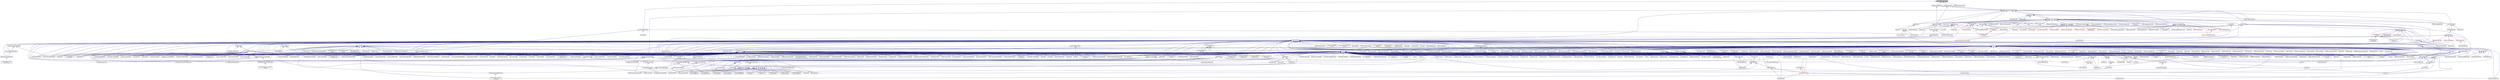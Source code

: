 digraph "generate_unique_ids.hpp"
{
  edge [fontname="Helvetica",fontsize="10",labelfontname="Helvetica",labelfontsize="10"];
  node [fontname="Helvetica",fontsize="10",shape=record];
  Node101 [label="generate_unique_ids.hpp",height=0.2,width=0.4,color="black", fillcolor="grey75", style="filled", fontcolor="black"];
  Node101 -> Node102 [dir="back",color="midnightblue",fontsize="10",style="solid",fontname="Helvetica"];
  Node102 [label="wrapper_heap.hpp",height=0.2,width=0.4,color="black", fillcolor="white", style="filled",URL="$d6/dbc/wrapper__heap_8hpp.html"];
  Node102 -> Node103 [dir="back",color="midnightblue",fontsize="10",style="solid",fontname="Helvetica"];
  Node103 [label="managed_component_base.hpp",height=0.2,width=0.4,color="black", fillcolor="white", style="filled",URL="$d9/d8b/managed__component__base_8hpp.html"];
  Node103 -> Node104 [dir="back",color="midnightblue",fontsize="10",style="solid",fontname="Helvetica"];
  Node104 [label="components.hpp",height=0.2,width=0.4,color="black", fillcolor="white", style="filled",URL="$d2/d8d/components_8hpp.html"];
  Node104 -> Node105 [dir="back",color="midnightblue",fontsize="10",style="solid",fontname="Helvetica"];
  Node105 [label="accumulator.hpp",height=0.2,width=0.4,color="black", fillcolor="white", style="filled",URL="$d4/d9d/server_2accumulator_8hpp.html"];
  Node105 -> Node106 [dir="back",color="midnightblue",fontsize="10",style="solid",fontname="Helvetica"];
  Node106 [label="accumulator.cpp",height=0.2,width=0.4,color="black", fillcolor="white", style="filled",URL="$d1/d81/accumulator_8cpp.html"];
  Node105 -> Node107 [dir="back",color="midnightblue",fontsize="10",style="solid",fontname="Helvetica"];
  Node107 [label="accumulator.hpp",height=0.2,width=0.4,color="black", fillcolor="white", style="filled",URL="$d8/d5e/accumulator_8hpp.html"];
  Node107 -> Node108 [dir="back",color="midnightblue",fontsize="10",style="solid",fontname="Helvetica"];
  Node108 [label="accumulator_client.cpp",height=0.2,width=0.4,color="black", fillcolor="white", style="filled",URL="$d7/dd0/accumulator__client_8cpp.html"];
  Node104 -> Node107 [dir="back",color="midnightblue",fontsize="10",style="solid",fontname="Helvetica"];
  Node104 -> Node109 [dir="back",color="midnightblue",fontsize="10",style="solid",fontname="Helvetica"];
  Node109 [label="template_accumulator.hpp",height=0.2,width=0.4,color="black", fillcolor="white", style="filled",URL="$d0/d3f/server_2template__accumulator_8hpp.html"];
  Node109 -> Node110 [dir="back",color="midnightblue",fontsize="10",style="solid",fontname="Helvetica"];
  Node110 [label="template_accumulator.hpp",height=0.2,width=0.4,color="black", fillcolor="white", style="filled",URL="$dd/da9/template__accumulator_8hpp.html"];
  Node110 -> Node111 [dir="back",color="midnightblue",fontsize="10",style="solid",fontname="Helvetica"];
  Node111 [label="template_accumulator\l_client.cpp",height=0.2,width=0.4,color="black", fillcolor="white", style="filled",URL="$df/d93/template__accumulator__client_8cpp.html"];
  Node104 -> Node112 [dir="back",color="midnightblue",fontsize="10",style="solid",fontname="Helvetica"];
  Node112 [label="template_function_accumulator.hpp",height=0.2,width=0.4,color="black", fillcolor="white", style="filled",URL="$d7/da6/server_2template__function__accumulator_8hpp.html"];
  Node112 -> Node113 [dir="back",color="midnightblue",fontsize="10",style="solid",fontname="Helvetica"];
  Node113 [label="template_function_accumulator.cpp",height=0.2,width=0.4,color="black", fillcolor="white", style="filled",URL="$d5/d02/template__function__accumulator_8cpp.html"];
  Node112 -> Node114 [dir="back",color="midnightblue",fontsize="10",style="solid",fontname="Helvetica"];
  Node114 [label="template_function_accumulator.hpp",height=0.2,width=0.4,color="black", fillcolor="white", style="filled",URL="$d3/de9/template__function__accumulator_8hpp.html"];
  Node114 -> Node115 [dir="back",color="midnightblue",fontsize="10",style="solid",fontname="Helvetica"];
  Node115 [label="template_function_accumulator\l_client.cpp",height=0.2,width=0.4,color="black", fillcolor="white", style="filled",URL="$d0/dc6/template__function__accumulator__client_8cpp.html"];
  Node104 -> Node110 [dir="back",color="midnightblue",fontsize="10",style="solid",fontname="Helvetica"];
  Node104 -> Node113 [dir="back",color="midnightblue",fontsize="10",style="solid",fontname="Helvetica"];
  Node104 -> Node114 [dir="back",color="midnightblue",fontsize="10",style="solid",fontname="Helvetica"];
  Node104 -> Node116 [dir="back",color="midnightblue",fontsize="10",style="solid",fontname="Helvetica"];
  Node116 [label="allgather_module.cpp",height=0.2,width=0.4,color="black", fillcolor="white", style="filled",URL="$df/de4/allgather__module_8cpp.html"];
  Node104 -> Node117 [dir="back",color="midnightblue",fontsize="10",style="solid",fontname="Helvetica"];
  Node117 [label="allgather.hpp",height=0.2,width=0.4,color="black", fillcolor="white", style="filled",URL="$d4/d4a/allgather_8hpp.html"];
  Node117 -> Node116 [dir="back",color="midnightblue",fontsize="10",style="solid",fontname="Helvetica"];
  Node117 -> Node118 [dir="back",color="midnightblue",fontsize="10",style="solid",fontname="Helvetica"];
  Node118 [label="allgather.cpp",height=0.2,width=0.4,color="black", fillcolor="white", style="filled",URL="$d7/d06/allgather_8cpp.html"];
  Node117 -> Node119 [dir="back",color="midnightblue",fontsize="10",style="solid",fontname="Helvetica"];
  Node119 [label="ag_client.cpp",height=0.2,width=0.4,color="black", fillcolor="white", style="filled",URL="$d4/d5d/ag__client_8cpp.html"];
  Node104 -> Node120 [dir="back",color="midnightblue",fontsize="10",style="solid",fontname="Helvetica"];
  Node120 [label="allgather_and_gate.hpp",height=0.2,width=0.4,color="black", fillcolor="white", style="filled",URL="$d9/dbb/allgather__and__gate_8hpp.html"];
  Node120 -> Node116 [dir="back",color="midnightblue",fontsize="10",style="solid",fontname="Helvetica"];
  Node120 -> Node121 [dir="back",color="midnightblue",fontsize="10",style="solid",fontname="Helvetica"];
  Node121 [label="allgather_and_gate.cpp",height=0.2,width=0.4,color="black", fillcolor="white", style="filled",URL="$d1/d56/allgather__and__gate_8cpp.html"];
  Node120 -> Node119 [dir="back",color="midnightblue",fontsize="10",style="solid",fontname="Helvetica"];
  Node104 -> Node122 [dir="back",color="midnightblue",fontsize="10",style="solid",fontname="Helvetica"];
  Node122 [label="cancelable_action.cpp",height=0.2,width=0.4,color="black", fillcolor="white", style="filled",URL="$d5/d0c/cancelable__action_8cpp.html"];
  Node104 -> Node123 [dir="back",color="midnightblue",fontsize="10",style="solid",fontname="Helvetica"];
  Node123 [label="cancelable_action.hpp",height=0.2,width=0.4,color="black", fillcolor="white", style="filled",URL="$d5/d4d/server_2cancelable__action_8hpp.html"];
  Node123 -> Node122 [dir="back",color="midnightblue",fontsize="10",style="solid",fontname="Helvetica"];
  Node123 -> Node124 [dir="back",color="midnightblue",fontsize="10",style="solid",fontname="Helvetica"];
  Node124 [label="cancelable_action.hpp",height=0.2,width=0.4,color="black", fillcolor="white", style="filled",URL="$d0/da3/stubs_2cancelable__action_8hpp.html"];
  Node124 -> Node125 [dir="back",color="midnightblue",fontsize="10",style="solid",fontname="Helvetica"];
  Node125 [label="cancelable_action.hpp",height=0.2,width=0.4,color="black", fillcolor="white", style="filled",URL="$d6/d28/cancelable__action_8hpp.html"];
  Node125 -> Node126 [dir="back",color="midnightblue",fontsize="10",style="solid",fontname="Helvetica"];
  Node126 [label="cancelable_action_client.cpp",height=0.2,width=0.4,color="black", fillcolor="white", style="filled",URL="$d1/db8/cancelable__action__client_8cpp.html"];
  Node104 -> Node125 [dir="back",color="midnightblue",fontsize="10",style="solid",fontname="Helvetica"];
  Node104 -> Node127 [dir="back",color="midnightblue",fontsize="10",style="solid",fontname="Helvetica"];
  Node127 [label="hello_world_component.hpp",height=0.2,width=0.4,color="black", fillcolor="white", style="filled",URL="$df/df0/hello__world__component_8hpp.html"];
  Node127 -> Node128 [dir="back",color="midnightblue",fontsize="10",style="solid",fontname="Helvetica"];
  Node128 [label="hello_world_client.cpp",height=0.2,width=0.4,color="black", fillcolor="white", style="filled",URL="$d5/da6/hello__world__client_8cpp.html"];
  Node127 -> Node129 [dir="back",color="midnightblue",fontsize="10",style="solid",fontname="Helvetica"];
  Node129 [label="hello_world_component.cpp",height=0.2,width=0.4,color="black", fillcolor="white", style="filled",URL="$d8/daa/hello__world__component_8cpp.html"];
  Node104 -> Node130 [dir="back",color="midnightblue",fontsize="10",style="solid",fontname="Helvetica"];
  Node130 [label="row.hpp",height=0.2,width=0.4,color="black", fillcolor="white", style="filled",URL="$de/d74/server_2row_8hpp.html"];
  Node130 -> Node131 [dir="back",color="midnightblue",fontsize="10",style="solid",fontname="Helvetica"];
  Node131 [label="row.hpp",height=0.2,width=0.4,color="black", fillcolor="white", style="filled",URL="$dc/d69/row_8hpp.html"];
  Node131 -> Node132 [dir="back",color="midnightblue",fontsize="10",style="solid",fontname="Helvetica"];
  Node132 [label="grid.hpp",height=0.2,width=0.4,color="black", fillcolor="white", style="filled",URL="$dc/d8a/grid_8hpp.html"];
  Node132 -> Node133 [dir="back",color="midnightblue",fontsize="10",style="solid",fontname="Helvetica"];
  Node133 [label="jacobi.cpp",height=0.2,width=0.4,color="black", fillcolor="white", style="filled",URL="$d2/d27/jacobi_8cpp.html"];
  Node132 -> Node134 [dir="back",color="midnightblue",fontsize="10",style="solid",fontname="Helvetica"];
  Node134 [label="solver.hpp",height=0.2,width=0.4,color="black", fillcolor="white", style="filled",URL="$db/d9a/server_2solver_8hpp.html"];
  Node134 -> Node135 [dir="back",color="midnightblue",fontsize="10",style="solid",fontname="Helvetica"];
  Node135 [label="solver.hpp",height=0.2,width=0.4,color="black", fillcolor="white", style="filled",URL="$d2/d1c/solver_8hpp.html"];
  Node135 -> Node133 [dir="back",color="midnightblue",fontsize="10",style="solid",fontname="Helvetica"];
  Node134 -> Node136 [dir="back",color="midnightblue",fontsize="10",style="solid",fontname="Helvetica"];
  Node136 [label="solver.cpp",height=0.2,width=0.4,color="black", fillcolor="white", style="filled",URL="$d6/d94/solver_8cpp.html"];
  Node132 -> Node135 [dir="back",color="midnightblue",fontsize="10",style="solid",fontname="Helvetica"];
  Node132 -> Node137 [dir="back",color="midnightblue",fontsize="10",style="solid",fontname="Helvetica"];
  Node137 [label="grid.cpp",height=0.2,width=0.4,color="black", fillcolor="white", style="filled",URL="$d6/d1b/jacobi__component_2grid_8cpp.html"];
  Node131 -> Node138 [dir="back",color="midnightblue",fontsize="10",style="solid",fontname="Helvetica"];
  Node138 [label="stencil_iterator.hpp",height=0.2,width=0.4,color="black", fillcolor="white", style="filled",URL="$dc/d5c/server_2stencil__iterator_8hpp.html"];
  Node138 -> Node134 [dir="back",color="midnightblue",fontsize="10",style="solid",fontname="Helvetica"];
  Node138 -> Node139 [dir="back",color="midnightblue",fontsize="10",style="solid",fontname="Helvetica"];
  Node139 [label="stencil_iterator.cpp",height=0.2,width=0.4,color="black", fillcolor="white", style="filled",URL="$d6/de1/server_2stencil__iterator_8cpp.html"];
  Node138 -> Node140 [dir="back",color="midnightblue",fontsize="10",style="solid",fontname="Helvetica"];
  Node140 [label="stencil_iterator.cpp",height=0.2,width=0.4,color="black", fillcolor="white", style="filled",URL="$d7/d71/stencil__iterator_8cpp.html"];
  Node131 -> Node137 [dir="back",color="midnightblue",fontsize="10",style="solid",fontname="Helvetica"];
  Node130 -> Node141 [dir="back",color="midnightblue",fontsize="10",style="solid",fontname="Helvetica"];
  Node141 [label="row.cpp",height=0.2,width=0.4,color="black", fillcolor="white", style="filled",URL="$d3/d86/server_2row_8cpp.html"];
  Node104 -> Node138 [dir="back",color="midnightblue",fontsize="10",style="solid",fontname="Helvetica"];
  Node104 -> Node134 [dir="back",color="midnightblue",fontsize="10",style="solid",fontname="Helvetica"];
  Node104 -> Node142 [dir="back",color="midnightblue",fontsize="10",style="solid",fontname="Helvetica"];
  Node142 [label="jacobi_component.cpp",height=0.2,width=0.4,color="black", fillcolor="white", style="filled",URL="$d1/d25/jacobi__component_8cpp.html"];
  Node104 -> Node143 [dir="back",color="midnightblue",fontsize="10",style="solid",fontname="Helvetica"];
  Node143 [label="nqueen.hpp",height=0.2,width=0.4,color="black", fillcolor="white", style="filled",URL="$de/d58/server_2nqueen_8hpp.html"];
  Node143 -> Node144 [dir="back",color="midnightblue",fontsize="10",style="solid",fontname="Helvetica"];
  Node144 [label="nqueen.cpp",height=0.2,width=0.4,color="black", fillcolor="white", style="filled",URL="$db/dca/nqueen_8cpp.html"];
  Node143 -> Node145 [dir="back",color="midnightblue",fontsize="10",style="solid",fontname="Helvetica"];
  Node145 [label="nqueen.hpp",height=0.2,width=0.4,color="black", fillcolor="white", style="filled",URL="$da/dfd/stubs_2nqueen_8hpp.html"];
  Node145 -> Node146 [dir="back",color="midnightblue",fontsize="10",style="solid",fontname="Helvetica"];
  Node146 [label="nqueen.hpp",height=0.2,width=0.4,color="black", fillcolor="white", style="filled",URL="$d0/d07/nqueen_8hpp.html"];
  Node146 -> Node147 [dir="back",color="midnightblue",fontsize="10",style="solid",fontname="Helvetica"];
  Node147 [label="nqueen_client.cpp",height=0.2,width=0.4,color="black", fillcolor="white", style="filled",URL="$d3/d5e/nqueen__client_8cpp.html"];
  Node104 -> Node148 [dir="back",color="midnightblue",fontsize="10",style="solid",fontname="Helvetica"];
  Node148 [label="sine.cpp",height=0.2,width=0.4,color="black", fillcolor="white", style="filled",URL="$d3/d0d/server_2sine_8cpp.html"];
  Node104 -> Node149 [dir="back",color="midnightblue",fontsize="10",style="solid",fontname="Helvetica"];
  Node149 [label="component_ctors.cpp",height=0.2,width=0.4,color="black", fillcolor="white", style="filled",URL="$d3/d2a/component__ctors_8cpp.html"];
  Node104 -> Node150 [dir="back",color="midnightblue",fontsize="10",style="solid",fontname="Helvetica"];
  Node150 [label="component_in_executable.cpp",height=0.2,width=0.4,color="black", fillcolor="white", style="filled",URL="$d8/d4b/component__in__executable_8cpp.html"];
  Node104 -> Node151 [dir="back",color="midnightblue",fontsize="10",style="solid",fontname="Helvetica"];
  Node151 [label="component_inheritance.cpp",height=0.2,width=0.4,color="black", fillcolor="white", style="filled",URL="$d8/d55/component__inheritance_8cpp.html"];
  Node104 -> Node152 [dir="back",color="midnightblue",fontsize="10",style="solid",fontname="Helvetica"];
  Node152 [label="component_with_executor.cpp",height=0.2,width=0.4,color="black", fillcolor="white", style="filled",URL="$d4/d20/component__with__executor_8cpp.html"];
  Node104 -> Node153 [dir="back",color="midnightblue",fontsize="10",style="solid",fontname="Helvetica"];
  Node153 [label="factorial.cpp",height=0.2,width=0.4,color="black", fillcolor="white", style="filled",URL="$d9/d00/factorial_8cpp.html"];
  Node104 -> Node154 [dir="back",color="midnightblue",fontsize="10",style="solid",fontname="Helvetica"];
  Node154 [label="hello_world.cpp",height=0.2,width=0.4,color="black", fillcolor="white", style="filled",URL="$d0/d67/hello__world_8cpp.html"];
  Node104 -> Node155 [dir="back",color="midnightblue",fontsize="10",style="solid",fontname="Helvetica"];
  Node155 [label="latch_local.cpp",height=0.2,width=0.4,color="black", fillcolor="white", style="filled",URL="$dd/dd3/latch__local_8cpp.html"];
  Node104 -> Node156 [dir="back",color="midnightblue",fontsize="10",style="solid",fontname="Helvetica"];
  Node156 [label="latch_remote.cpp",height=0.2,width=0.4,color="black", fillcolor="white", style="filled",URL="$df/d59/latch__remote_8cpp.html"];
  Node104 -> Node157 [dir="back",color="midnightblue",fontsize="10",style="solid",fontname="Helvetica"];
  Node157 [label="pingpong.cpp",height=0.2,width=0.4,color="black", fillcolor="white", style="filled",URL="$dd/d4d/pingpong_8cpp.html"];
  Node104 -> Node158 [dir="back",color="midnightblue",fontsize="10",style="solid",fontname="Helvetica"];
  Node158 [label="random_mem_access.hpp",height=0.2,width=0.4,color="black", fillcolor="white", style="filled",URL="$d0/d19/server_2random__mem__access_8hpp.html"];
  Node158 -> Node159 [dir="back",color="midnightblue",fontsize="10",style="solid",fontname="Helvetica"];
  Node159 [label="random_mem_access.cpp",height=0.2,width=0.4,color="black", fillcolor="white", style="filled",URL="$d1/d51/random__mem__access_8cpp.html"];
  Node158 -> Node160 [dir="back",color="midnightblue",fontsize="10",style="solid",fontname="Helvetica"];
  Node160 [label="random_mem_access.hpp",height=0.2,width=0.4,color="black", fillcolor="white", style="filled",URL="$d3/d32/stubs_2random__mem__access_8hpp.html"];
  Node160 -> Node161 [dir="back",color="midnightblue",fontsize="10",style="solid",fontname="Helvetica"];
  Node161 [label="random_mem_access.hpp",height=0.2,width=0.4,color="black", fillcolor="white", style="filled",URL="$db/de8/random__mem__access_8hpp.html"];
  Node161 -> Node162 [dir="back",color="midnightblue",fontsize="10",style="solid",fontname="Helvetica"];
  Node162 [label="random_mem_access_client.cpp",height=0.2,width=0.4,color="black", fillcolor="white", style="filled",URL="$df/d1b/random__mem__access__client_8cpp.html"];
  Node104 -> Node163 [dir="back",color="midnightblue",fontsize="10",style="solid",fontname="Helvetica"];
  Node163 [label="sheneos_compare.cpp",height=0.2,width=0.4,color="black", fillcolor="white", style="filled",URL="$dc/d11/sheneos__compare_8cpp.html"];
  Node104 -> Node164 [dir="back",color="midnightblue",fontsize="10",style="solid",fontname="Helvetica"];
  Node164 [label="throttle.hpp",height=0.2,width=0.4,color="black", fillcolor="white", style="filled",URL="$db/dc9/server_2throttle_8hpp.html"];
  Node164 -> Node165 [dir="back",color="midnightblue",fontsize="10",style="solid",fontname="Helvetica"];
  Node165 [label="throttle.cpp",height=0.2,width=0.4,color="black", fillcolor="white", style="filled",URL="$de/d56/server_2throttle_8cpp.html"];
  Node164 -> Node166 [dir="back",color="midnightblue",fontsize="10",style="solid",fontname="Helvetica"];
  Node166 [label="throttle.hpp",height=0.2,width=0.4,color="black", fillcolor="white", style="filled",URL="$d5/dec/stubs_2throttle_8hpp.html"];
  Node166 -> Node167 [dir="back",color="midnightblue",fontsize="10",style="solid",fontname="Helvetica"];
  Node167 [label="throttle.hpp",height=0.2,width=0.4,color="black", fillcolor="white", style="filled",URL="$d2/d2e/throttle_8hpp.html"];
  Node167 -> Node168 [dir="back",color="midnightblue",fontsize="10",style="solid",fontname="Helvetica"];
  Node168 [label="throttle.cpp",height=0.2,width=0.4,color="black", fillcolor="white", style="filled",URL="$db/d02/throttle_8cpp.html"];
  Node167 -> Node169 [dir="back",color="midnightblue",fontsize="10",style="solid",fontname="Helvetica"];
  Node169 [label="throttle_client.cpp",height=0.2,width=0.4,color="black", fillcolor="white", style="filled",URL="$d0/db7/throttle__client_8cpp.html"];
  Node104 -> Node169 [dir="back",color="midnightblue",fontsize="10",style="solid",fontname="Helvetica"];
  Node104 -> Node170 [dir="back",color="midnightblue",fontsize="10",style="solid",fontname="Helvetica"];
  Node170 [label="simple_central_tuplespace.hpp",height=0.2,width=0.4,color="black", fillcolor="white", style="filled",URL="$db/d69/server_2simple__central__tuplespace_8hpp.html"];
  Node170 -> Node171 [dir="back",color="midnightblue",fontsize="10",style="solid",fontname="Helvetica"];
  Node171 [label="simple_central_tuplespace.cpp",height=0.2,width=0.4,color="black", fillcolor="white", style="filled",URL="$d3/dec/simple__central__tuplespace_8cpp.html"];
  Node170 -> Node172 [dir="back",color="midnightblue",fontsize="10",style="solid",fontname="Helvetica"];
  Node172 [label="simple_central_tuplespace.hpp",height=0.2,width=0.4,color="black", fillcolor="white", style="filled",URL="$d0/d4b/stubs_2simple__central__tuplespace_8hpp.html"];
  Node172 -> Node173 [dir="back",color="midnightblue",fontsize="10",style="solid",fontname="Helvetica"];
  Node173 [label="simple_central_tuplespace.hpp",height=0.2,width=0.4,color="black", fillcolor="white", style="filled",URL="$d5/ddd/simple__central__tuplespace_8hpp.html"];
  Node173 -> Node174 [dir="back",color="midnightblue",fontsize="10",style="solid",fontname="Helvetica"];
  Node174 [label="simple_central_tuplespace\l_client.cpp",height=0.2,width=0.4,color="black", fillcolor="white", style="filled",URL="$d1/d7b/simple__central__tuplespace__client_8cpp.html"];
  Node104 -> Node175 [dir="back",color="midnightblue",fontsize="10",style="solid",fontname="Helvetica"];
  Node175 [label="tuples_warehouse.hpp",height=0.2,width=0.4,color="black", fillcolor="white", style="filled",URL="$da/de6/tuples__warehouse_8hpp.html"];
  Node175 -> Node170 [dir="back",color="midnightblue",fontsize="10",style="solid",fontname="Helvetica"];
  Node104 -> Node173 [dir="back",color="midnightblue",fontsize="10",style="solid",fontname="Helvetica"];
  Node104 -> Node176 [dir="back",color="midnightblue",fontsize="10",style="solid",fontname="Helvetica"];
  Node176 [label="iostreams.hpp",height=0.2,width=0.4,color="black", fillcolor="white", style="filled",URL="$de/d22/iostreams_8hpp.html"];
  Node176 -> Node118 [dir="back",color="midnightblue",fontsize="10",style="solid",fontname="Helvetica"];
  Node176 -> Node121 [dir="back",color="midnightblue",fontsize="10",style="solid",fontname="Helvetica"];
  Node176 -> Node177 [dir="back",color="midnightblue",fontsize="10",style="solid",fontname="Helvetica"];
  Node177 [label="async_io_action.cpp",height=0.2,width=0.4,color="black", fillcolor="white", style="filled",URL="$d3/df5/async__io__action_8cpp.html"];
  Node176 -> Node178 [dir="back",color="midnightblue",fontsize="10",style="solid",fontname="Helvetica"];
  Node178 [label="async_io_external.cpp",height=0.2,width=0.4,color="black", fillcolor="white", style="filled",URL="$da/d9a/async__io__external_8cpp.html"];
  Node176 -> Node179 [dir="back",color="midnightblue",fontsize="10",style="solid",fontname="Helvetica"];
  Node179 [label="async_io_low_level.cpp",height=0.2,width=0.4,color="black", fillcolor="white", style="filled",URL="$dc/d10/async__io__low__level_8cpp.html"];
  Node176 -> Node180 [dir="back",color="midnightblue",fontsize="10",style="solid",fontname="Helvetica"];
  Node180 [label="async_io_simple.cpp",height=0.2,width=0.4,color="black", fillcolor="white", style="filled",URL="$da/db7/async__io__simple_8cpp.html"];
  Node176 -> Node181 [dir="back",color="midnightblue",fontsize="10",style="solid",fontname="Helvetica"];
  Node181 [label="os_thread_num.cpp",height=0.2,width=0.4,color="black", fillcolor="white", style="filled",URL="$d2/dfb/os__thread__num_8cpp.html"];
  Node176 -> Node182 [dir="back",color="midnightblue",fontsize="10",style="solid",fontname="Helvetica"];
  Node182 [label="rnd_future_reduce.cpp",height=0.2,width=0.4,color="black", fillcolor="white", style="filled",URL="$d1/db5/rnd__future__reduce_8cpp.html"];
  Node176 -> Node183 [dir="back",color="midnightblue",fontsize="10",style="solid",fontname="Helvetica"];
  Node183 [label="heartbeat_console.cpp",height=0.2,width=0.4,color="black", fillcolor="white", style="filled",URL="$da/de8/heartbeat__console_8cpp.html"];
  Node176 -> Node129 [dir="back",color="midnightblue",fontsize="10",style="solid",fontname="Helvetica"];
  Node176 -> Node133 [dir="back",color="midnightblue",fontsize="10",style="solid",fontname="Helvetica"];
  Node176 -> Node138 [dir="back",color="midnightblue",fontsize="10",style="solid",fontname="Helvetica"];
  Node176 -> Node137 [dir="back",color="midnightblue",fontsize="10",style="solid",fontname="Helvetica"];
  Node176 -> Node184 [dir="back",color="midnightblue",fontsize="10",style="solid",fontname="Helvetica"];
  Node184 [label="access_counter_set.cpp",height=0.2,width=0.4,color="black", fillcolor="white", style="filled",URL="$dc/d52/access__counter__set_8cpp.html"];
  Node176 -> Node185 [dir="back",color="midnightblue",fontsize="10",style="solid",fontname="Helvetica"];
  Node185 [label="1d_wave_equation.cpp",height=0.2,width=0.4,color="black", fillcolor="white", style="filled",URL="$da/dab/1d__wave__equation_8cpp.html"];
  Node176 -> Node186 [dir="back",color="midnightblue",fontsize="10",style="solid",fontname="Helvetica"];
  Node186 [label="allow_unknown_options.cpp",height=0.2,width=0.4,color="black", fillcolor="white", style="filled",URL="$d9/dc9/allow__unknown__options_8cpp.html"];
  Node176 -> Node187 [dir="back",color="midnightblue",fontsize="10",style="solid",fontname="Helvetica"];
  Node187 [label="command_line_handling.cpp",height=0.2,width=0.4,color="black", fillcolor="white", style="filled",URL="$d4/d05/examples_2quickstart_2command__line__handling_8cpp.html"];
  Node176 -> Node149 [dir="back",color="midnightblue",fontsize="10",style="solid",fontname="Helvetica"];
  Node176 -> Node150 [dir="back",color="midnightblue",fontsize="10",style="solid",fontname="Helvetica"];
  Node176 -> Node151 [dir="back",color="midnightblue",fontsize="10",style="solid",fontname="Helvetica"];
  Node176 -> Node152 [dir="back",color="midnightblue",fontsize="10",style="solid",fontname="Helvetica"];
  Node176 -> Node188 [dir="back",color="midnightblue",fontsize="10",style="solid",fontname="Helvetica"];
  Node188 [label="customize_async.cpp",height=0.2,width=0.4,color="black", fillcolor="white", style="filled",URL="$d0/d82/customize__async_8cpp.html"];
  Node176 -> Node189 [dir="back",color="midnightblue",fontsize="10",style="solid",fontname="Helvetica"];
  Node189 [label="enumerate_threads.cpp",height=0.2,width=0.4,color="black", fillcolor="white", style="filled",URL="$d3/dd4/enumerate__threads_8cpp.html"];
  Node176 -> Node190 [dir="back",color="midnightblue",fontsize="10",style="solid",fontname="Helvetica"];
  Node190 [label="error_handling.cpp",height=0.2,width=0.4,color="black", fillcolor="white", style="filled",URL="$d9/d96/error__handling_8cpp.html"];
  Node176 -> Node191 [dir="back",color="midnightblue",fontsize="10",style="solid",fontname="Helvetica"];
  Node191 [label="event_synchronization.cpp",height=0.2,width=0.4,color="black", fillcolor="white", style="filled",URL="$d0/d35/event__synchronization_8cpp.html"];
  Node176 -> Node192 [dir="back",color="midnightblue",fontsize="10",style="solid",fontname="Helvetica"];
  Node192 [label="fractals.cpp",height=0.2,width=0.4,color="black", fillcolor="white", style="filled",URL="$d8/d58/fractals_8cpp.html"];
  Node176 -> Node193 [dir="back",color="midnightblue",fontsize="10",style="solid",fontname="Helvetica"];
  Node193 [label="fractals_executor.cpp",height=0.2,width=0.4,color="black", fillcolor="white", style="filled",URL="$d9/da9/fractals__executor_8cpp.html"];
  Node176 -> Node154 [dir="back",color="midnightblue",fontsize="10",style="solid",fontname="Helvetica"];
  Node176 -> Node194 [dir="back",color="midnightblue",fontsize="10",style="solid",fontname="Helvetica"];
  Node194 [label="interval_timer.cpp",height=0.2,width=0.4,color="black", fillcolor="white", style="filled",URL="$de/df1/examples_2quickstart_2interval__timer_8cpp.html"];
  Node176 -> Node195 [dir="back",color="midnightblue",fontsize="10",style="solid",fontname="Helvetica"];
  Node195 [label="local_channel.cpp",height=0.2,width=0.4,color="black", fillcolor="white", style="filled",URL="$d0/d3e/local__channel_8cpp.html"];
  Node176 -> Node157 [dir="back",color="midnightblue",fontsize="10",style="solid",fontname="Helvetica"];
  Node176 -> Node196 [dir="back",color="midnightblue",fontsize="10",style="solid",fontname="Helvetica"];
  Node196 [label="shared_mutex.cpp",height=0.2,width=0.4,color="black", fillcolor="white", style="filled",URL="$da/d0b/shared__mutex_8cpp.html"];
  Node176 -> Node197 [dir="back",color="midnightblue",fontsize="10",style="solid",fontname="Helvetica"];
  Node197 [label="sierpinski.cpp",height=0.2,width=0.4,color="black", fillcolor="white", style="filled",URL="$d3/d7e/sierpinski_8cpp.html"];
  Node176 -> Node198 [dir="back",color="midnightblue",fontsize="10",style="solid",fontname="Helvetica"];
  Node198 [label="simple_future_continuation.cpp",height=0.2,width=0.4,color="black", fillcolor="white", style="filled",URL="$d8/d3c/simple__future__continuation_8cpp.html"];
  Node176 -> Node199 [dir="back",color="midnightblue",fontsize="10",style="solid",fontname="Helvetica"];
  Node199 [label="simplest_hello_world.cpp",height=0.2,width=0.4,color="black", fillcolor="white", style="filled",URL="$d7/ddc/simplest__hello__world_8cpp.html"];
  Node176 -> Node200 [dir="back",color="midnightblue",fontsize="10",style="solid",fontname="Helvetica"];
  Node200 [label="sort_by_key_demo.cpp",height=0.2,width=0.4,color="black", fillcolor="white", style="filled",URL="$da/d20/sort__by__key__demo_8cpp.html"];
  Node176 -> Node201 [dir="back",color="midnightblue",fontsize="10",style="solid",fontname="Helvetica"];
  Node201 [label="timed_futures.cpp",height=0.2,width=0.4,color="black", fillcolor="white", style="filled",URL="$d6/d8d/timed__futures_8cpp.html"];
  Node176 -> Node202 [dir="back",color="midnightblue",fontsize="10",style="solid",fontname="Helvetica"];
  Node202 [label="vector_counting_dotproduct.cpp",height=0.2,width=0.4,color="black", fillcolor="white", style="filled",URL="$df/de9/vector__counting__dotproduct_8cpp.html"];
  Node176 -> Node203 [dir="back",color="midnightblue",fontsize="10",style="solid",fontname="Helvetica"];
  Node203 [label="vector_zip_dotproduct.cpp",height=0.2,width=0.4,color="black", fillcolor="white", style="filled",URL="$dc/d18/vector__zip__dotproduct_8cpp.html"];
  Node176 -> Node204 [dir="back",color="midnightblue",fontsize="10",style="solid",fontname="Helvetica"];
  Node204 [label="oversubscribing_resource\l_partitioner.cpp",height=0.2,width=0.4,color="black", fillcolor="white", style="filled",URL="$dd/dee/oversubscribing__resource__partitioner_8cpp.html"];
  Node176 -> Node205 [dir="back",color="midnightblue",fontsize="10",style="solid",fontname="Helvetica"];
  Node205 [label="simple_resource_partitioner.cpp",height=0.2,width=0.4,color="black", fillcolor="white", style="filled",URL="$d5/df9/simple__resource__partitioner_8cpp.html"];
  Node176 -> Node206 [dir="back",color="midnightblue",fontsize="10",style="solid",fontname="Helvetica"];
  Node206 [label="thread_aware_timer.cpp",height=0.2,width=0.4,color="black", fillcolor="white", style="filled",URL="$df/d11/examples_2thread__aware__timer_2thread__aware__timer_8cpp.html"];
  Node176 -> Node174 [dir="back",color="midnightblue",fontsize="10",style="solid",fontname="Helvetica"];
  Node176 -> Node207 [dir="back",color="midnightblue",fontsize="10",style="solid",fontname="Helvetica"];
  Node207 [label="foreach_scaling.cpp",height=0.2,width=0.4,color="black", fillcolor="white", style="filled",URL="$d4/d94/foreach__scaling_8cpp.html"];
  Node176 -> Node208 [dir="back",color="midnightblue",fontsize="10",style="solid",fontname="Helvetica"];
  Node208 [label="future_overhead.cpp",height=0.2,width=0.4,color="black", fillcolor="white", style="filled",URL="$d3/d79/future__overhead_8cpp.html"];
  Node176 -> Node209 [dir="back",color="midnightblue",fontsize="10",style="solid",fontname="Helvetica"];
  Node209 [label="hpx_heterogeneous_timed\l_task_spawn.cpp",height=0.2,width=0.4,color="black", fillcolor="white", style="filled",URL="$dd/d27/hpx__heterogeneous__timed__task__spawn_8cpp.html"];
  Node176 -> Node210 [dir="back",color="midnightblue",fontsize="10",style="solid",fontname="Helvetica"];
  Node210 [label="hpx_homogeneous_timed\l_task_spawn_executors.cpp",height=0.2,width=0.4,color="black", fillcolor="white", style="filled",URL="$d1/d3b/hpx__homogeneous__timed__task__spawn__executors_8cpp.html"];
  Node176 -> Node211 [dir="back",color="midnightblue",fontsize="10",style="solid",fontname="Helvetica"];
  Node211 [label="parent_vs_child_stealing.cpp",height=0.2,width=0.4,color="black", fillcolor="white", style="filled",URL="$d2/d07/parent__vs__child__stealing_8cpp.html"];
  Node176 -> Node212 [dir="back",color="midnightblue",fontsize="10",style="solid",fontname="Helvetica"];
  Node212 [label="partitioned_vector\l_foreach.cpp",height=0.2,width=0.4,color="black", fillcolor="white", style="filled",URL="$df/d5f/partitioned__vector__foreach_8cpp.html"];
  Node176 -> Node213 [dir="back",color="midnightblue",fontsize="10",style="solid",fontname="Helvetica"];
  Node213 [label="serialization_overhead.cpp",height=0.2,width=0.4,color="black", fillcolor="white", style="filled",URL="$d3/df8/serialization__overhead_8cpp.html"];
  Node176 -> Node214 [dir="back",color="midnightblue",fontsize="10",style="solid",fontname="Helvetica"];
  Node214 [label="sizeof.cpp",height=0.2,width=0.4,color="black", fillcolor="white", style="filled",URL="$d3/d0f/sizeof_8cpp.html"];
  Node176 -> Node215 [dir="back",color="midnightblue",fontsize="10",style="solid",fontname="Helvetica"];
  Node215 [label="skynet.cpp",height=0.2,width=0.4,color="black", fillcolor="white", style="filled",URL="$d0/dc3/skynet_8cpp.html"];
  Node176 -> Node216 [dir="back",color="midnightblue",fontsize="10",style="solid",fontname="Helvetica"];
  Node216 [label="spinlock_overhead1.cpp",height=0.2,width=0.4,color="black", fillcolor="white", style="filled",URL="$d0/d32/spinlock__overhead1_8cpp.html"];
  Node176 -> Node217 [dir="back",color="midnightblue",fontsize="10",style="solid",fontname="Helvetica"];
  Node217 [label="spinlock_overhead2.cpp",height=0.2,width=0.4,color="black", fillcolor="white", style="filled",URL="$de/d55/spinlock__overhead2_8cpp.html"];
  Node176 -> Node218 [dir="back",color="midnightblue",fontsize="10",style="solid",fontname="Helvetica"];
  Node218 [label="stencil3_iterators.cpp",height=0.2,width=0.4,color="black", fillcolor="white", style="filled",URL="$db/d9e/stencil3__iterators_8cpp.html"];
  Node176 -> Node219 [dir="back",color="midnightblue",fontsize="10",style="solid",fontname="Helvetica"];
  Node219 [label="stream.cpp",height=0.2,width=0.4,color="black", fillcolor="white", style="filled",URL="$da/d5f/stream_8cpp.html"];
  Node176 -> Node220 [dir="back",color="midnightblue",fontsize="10",style="solid",fontname="Helvetica"];
  Node220 [label="transform_reduce_binary\l_scaling.cpp",height=0.2,width=0.4,color="black", fillcolor="white", style="filled",URL="$d1/dae/transform__reduce__binary__scaling_8cpp.html"];
  Node176 -> Node221 [dir="back",color="midnightblue",fontsize="10",style="solid",fontname="Helvetica"];
  Node221 [label="transform_reduce_scaling.cpp",height=0.2,width=0.4,color="black", fillcolor="white", style="filled",URL="$db/d2a/transform__reduce__scaling_8cpp.html"];
  Node176 -> Node222 [dir="back",color="midnightblue",fontsize="10",style="solid",fontname="Helvetica"];
  Node222 [label="wait_all_timings.cpp",height=0.2,width=0.4,color="black", fillcolor="white", style="filled",URL="$d5/da1/wait__all__timings_8cpp.html"];
  Node176 -> Node223 [dir="back",color="midnightblue",fontsize="10",style="solid",fontname="Helvetica"];
  Node223 [label="minmax_element_performance.cpp",height=0.2,width=0.4,color="black", fillcolor="white", style="filled",URL="$d9/d93/minmax__element__performance_8cpp.html"];
  Node176 -> Node224 [dir="back",color="midnightblue",fontsize="10",style="solid",fontname="Helvetica"];
  Node224 [label="osu_bcast.cpp",height=0.2,width=0.4,color="black", fillcolor="white", style="filled",URL="$d3/dca/osu__bcast_8cpp.html"];
  Node176 -> Node225 [dir="back",color="midnightblue",fontsize="10",style="solid",fontname="Helvetica"];
  Node225 [label="osu_bibw.cpp",height=0.2,width=0.4,color="black", fillcolor="white", style="filled",URL="$d2/d04/osu__bibw_8cpp.html"];
  Node176 -> Node226 [dir="back",color="midnightblue",fontsize="10",style="solid",fontname="Helvetica"];
  Node226 [label="osu_bw.cpp",height=0.2,width=0.4,color="black", fillcolor="white", style="filled",URL="$d4/d20/osu__bw_8cpp.html"];
  Node176 -> Node227 [dir="back",color="midnightblue",fontsize="10",style="solid",fontname="Helvetica"];
  Node227 [label="osu_latency.cpp",height=0.2,width=0.4,color="black", fillcolor="white", style="filled",URL="$df/d58/osu__latency_8cpp.html"];
  Node176 -> Node228 [dir="back",color="midnightblue",fontsize="10",style="solid",fontname="Helvetica"];
  Node228 [label="osu_multi_lat.cpp",height=0.2,width=0.4,color="black", fillcolor="white", style="filled",URL="$d7/d91/osu__multi__lat_8cpp.html"];
  Node176 -> Node229 [dir="back",color="midnightblue",fontsize="10",style="solid",fontname="Helvetica"];
  Node229 [label="osu_scatter.cpp",height=0.2,width=0.4,color="black", fillcolor="white", style="filled",URL="$d4/d4c/osu__scatter_8cpp.html"];
  Node176 -> Node230 [dir="back",color="midnightblue",fontsize="10",style="solid",fontname="Helvetica"];
  Node230 [label="pingpong_performance.cpp",height=0.2,width=0.4,color="black", fillcolor="white", style="filled",URL="$de/d03/pingpong__performance_8cpp.html"];
  Node176 -> Node231 [dir="back",color="midnightblue",fontsize="10",style="solid",fontname="Helvetica"];
  Node231 [label="plain_action_1330.cpp",height=0.2,width=0.4,color="black", fillcolor="white", style="filled",URL="$d4/def/plain__action__1330_8cpp.html"];
  Node176 -> Node232 [dir="back",color="midnightblue",fontsize="10",style="solid",fontname="Helvetica"];
  Node232 [label="client_1950.cpp",height=0.2,width=0.4,color="black", fillcolor="white", style="filled",URL="$d0/d79/client__1950_8cpp.html"];
  Node176 -> Node233 [dir="back",color="midnightblue",fontsize="10",style="solid",fontname="Helvetica"];
  Node233 [label="lost_output_2236.cpp",height=0.2,width=0.4,color="black", fillcolor="white", style="filled",URL="$db/dd0/lost__output__2236_8cpp.html"];
  Node176 -> Node234 [dir="back",color="midnightblue",fontsize="10",style="solid",fontname="Helvetica"];
  Node234 [label="no_output_1173.cpp",height=0.2,width=0.4,color="black", fillcolor="white", style="filled",URL="$de/d67/no__output__1173_8cpp.html"];
  Node176 -> Node235 [dir="back",color="midnightblue",fontsize="10",style="solid",fontname="Helvetica"];
  Node235 [label="dataflow_future_swap.cpp",height=0.2,width=0.4,color="black", fillcolor="white", style="filled",URL="$dc/d8c/dataflow__future__swap_8cpp.html"];
  Node176 -> Node236 [dir="back",color="midnightblue",fontsize="10",style="solid",fontname="Helvetica"];
  Node236 [label="dataflow_future_swap2.cpp",height=0.2,width=0.4,color="black", fillcolor="white", style="filled",URL="$d1/db3/dataflow__future__swap2_8cpp.html"];
  Node176 -> Node237 [dir="back",color="midnightblue",fontsize="10",style="solid",fontname="Helvetica"];
  Node237 [label="promise_1620.cpp",height=0.2,width=0.4,color="black", fillcolor="white", style="filled",URL="$d2/d67/promise__1620_8cpp.html"];
  Node176 -> Node238 [dir="back",color="midnightblue",fontsize="10",style="solid",fontname="Helvetica"];
  Node238 [label="wait_all_hang_1946.cpp",height=0.2,width=0.4,color="black", fillcolor="white", style="filled",URL="$d5/d69/wait__all__hang__1946_8cpp.html"];
  Node176 -> Node239 [dir="back",color="midnightblue",fontsize="10",style="solid",fontname="Helvetica"];
  Node239 [label="function_argument.cpp",height=0.2,width=0.4,color="black", fillcolor="white", style="filled",URL="$db/da3/function__argument_8cpp.html"];
  Node176 -> Node240 [dir="back",color="midnightblue",fontsize="10",style="solid",fontname="Helvetica"];
  Node240 [label="function_serialization\l_728.cpp",height=0.2,width=0.4,color="black", fillcolor="white", style="filled",URL="$d8/db1/function__serialization__728_8cpp.html"];
  Node176 -> Node241 [dir="back",color="midnightblue",fontsize="10",style="solid",fontname="Helvetica"];
  Node241 [label="managed_refcnt_checker.cpp",height=0.2,width=0.4,color="black", fillcolor="white", style="filled",URL="$d7/d11/server_2managed__refcnt__checker_8cpp.html"];
  Node176 -> Node242 [dir="back",color="midnightblue",fontsize="10",style="solid",fontname="Helvetica"];
  Node242 [label="simple_refcnt_checker.cpp",height=0.2,width=0.4,color="black", fillcolor="white", style="filled",URL="$d7/d14/server_2simple__refcnt__checker_8cpp.html"];
  Node176 -> Node243 [dir="back",color="midnightblue",fontsize="10",style="solid",fontname="Helvetica"];
  Node243 [label="credit_exhaustion.cpp",height=0.2,width=0.4,color="black", fillcolor="white", style="filled",URL="$d6/d80/credit__exhaustion_8cpp.html"];
  Node176 -> Node244 [dir="back",color="midnightblue",fontsize="10",style="solid",fontname="Helvetica"];
  Node244 [label="local_address_rebind.cpp",height=0.2,width=0.4,color="black", fillcolor="white", style="filled",URL="$d1/d4f/local__address__rebind_8cpp.html"];
  Node176 -> Node245 [dir="back",color="midnightblue",fontsize="10",style="solid",fontname="Helvetica"];
  Node245 [label="local_embedded_ref\l_to_local_object.cpp",height=0.2,width=0.4,color="black", fillcolor="white", style="filled",URL="$d6/d54/local__embedded__ref__to__local__object_8cpp.html"];
  Node176 -> Node246 [dir="back",color="midnightblue",fontsize="10",style="solid",fontname="Helvetica"];
  Node246 [label="local_embedded_ref\l_to_remote_object.cpp",height=0.2,width=0.4,color="black", fillcolor="white", style="filled",URL="$d6/d34/local__embedded__ref__to__remote__object_8cpp.html"];
  Node176 -> Node247 [dir="back",color="midnightblue",fontsize="10",style="solid",fontname="Helvetica"];
  Node247 [label="refcnted_symbol_to\l_local_object.cpp",height=0.2,width=0.4,color="black", fillcolor="white", style="filled",URL="$d9/deb/refcnted__symbol__to__local__object_8cpp.html"];
  Node176 -> Node248 [dir="back",color="midnightblue",fontsize="10",style="solid",fontname="Helvetica"];
  Node248 [label="refcnted_symbol_to\l_remote_object.cpp",height=0.2,width=0.4,color="black", fillcolor="white", style="filled",URL="$dd/d20/refcnted__symbol__to__remote__object_8cpp.html"];
  Node176 -> Node249 [dir="back",color="midnightblue",fontsize="10",style="solid",fontname="Helvetica"];
  Node249 [label="remote_embedded_ref\l_to_local_object.cpp",height=0.2,width=0.4,color="black", fillcolor="white", style="filled",URL="$d4/ded/remote__embedded__ref__to__local__object_8cpp.html"];
  Node176 -> Node250 [dir="back",color="midnightblue",fontsize="10",style="solid",fontname="Helvetica"];
  Node250 [label="remote_embedded_ref\l_to_remote_object.cpp",height=0.2,width=0.4,color="black", fillcolor="white", style="filled",URL="$dc/dca/remote__embedded__ref__to__remote__object_8cpp.html"];
  Node176 -> Node251 [dir="back",color="midnightblue",fontsize="10",style="solid",fontname="Helvetica"];
  Node251 [label="scoped_ref_to_local\l_object.cpp",height=0.2,width=0.4,color="black", fillcolor="white", style="filled",URL="$d6/da4/scoped__ref__to__local__object_8cpp.html"];
  Node176 -> Node252 [dir="back",color="midnightblue",fontsize="10",style="solid",fontname="Helvetica"];
  Node252 [label="scoped_ref_to_remote\l_object.cpp",height=0.2,width=0.4,color="black", fillcolor="white", style="filled",URL="$de/d85/scoped__ref__to__remote__object_8cpp.html"];
  Node176 -> Node253 [dir="back",color="midnightblue",fontsize="10",style="solid",fontname="Helvetica"];
  Node253 [label="split_credit.cpp",height=0.2,width=0.4,color="black", fillcolor="white", style="filled",URL="$dc/d1c/split__credit_8cpp.html"];
  Node176 -> Node254 [dir="back",color="midnightblue",fontsize="10",style="solid",fontname="Helvetica"];
  Node254 [label="uncounted_symbol_to\l_local_object.cpp",height=0.2,width=0.4,color="black", fillcolor="white", style="filled",URL="$de/d5f/uncounted__symbol__to__local__object_8cpp.html"];
  Node176 -> Node255 [dir="back",color="midnightblue",fontsize="10",style="solid",fontname="Helvetica"];
  Node255 [label="uncounted_symbol_to\l_remote_object.cpp",height=0.2,width=0.4,color="black", fillcolor="white", style="filled",URL="$d5/d86/uncounted__symbol__to__remote__object_8cpp.html"];
  Node176 -> Node256 [dir="back",color="midnightblue",fontsize="10",style="solid",fontname="Helvetica"];
  Node256 [label="test.cpp",height=0.2,width=0.4,color="black", fillcolor="white", style="filled",URL="$df/dac/test_8cpp.html"];
  Node176 -> Node257 [dir="back",color="midnightblue",fontsize="10",style="solid",fontname="Helvetica"];
  Node257 [label="inheritance_2_classes\l_abstract.cpp",height=0.2,width=0.4,color="black", fillcolor="white", style="filled",URL="$dd/d8e/inheritance__2__classes__abstract_8cpp.html"];
  Node176 -> Node258 [dir="back",color="midnightblue",fontsize="10",style="solid",fontname="Helvetica"];
  Node258 [label="inheritance_2_classes\l_concrete.cpp",height=0.2,width=0.4,color="black", fillcolor="white", style="filled",URL="$d8/dc5/inheritance__2__classes__concrete_8cpp.html"];
  Node176 -> Node259 [dir="back",color="midnightblue",fontsize="10",style="solid",fontname="Helvetica"];
  Node259 [label="inheritance_3_classes\l_1_abstract.cpp",height=0.2,width=0.4,color="black", fillcolor="white", style="filled",URL="$dc/dfb/inheritance__3__classes__1__abstract_8cpp.html"];
  Node176 -> Node260 [dir="back",color="midnightblue",fontsize="10",style="solid",fontname="Helvetica"];
  Node260 [label="inheritance_3_classes\l_2_abstract.cpp",height=0.2,width=0.4,color="black", fillcolor="white", style="filled",URL="$dd/d34/inheritance__3__classes__2__abstract_8cpp.html"];
  Node176 -> Node261 [dir="back",color="midnightblue",fontsize="10",style="solid",fontname="Helvetica"];
  Node261 [label="inheritance_3_classes\l_concrete.cpp",height=0.2,width=0.4,color="black", fillcolor="white", style="filled",URL="$de/d09/inheritance__3__classes__concrete_8cpp.html"];
  Node176 -> Node262 [dir="back",color="midnightblue",fontsize="10",style="solid",fontname="Helvetica"];
  Node262 [label="migrate_component.cpp",height=0.2,width=0.4,color="black", fillcolor="white", style="filled",URL="$dc/d78/migrate__component_8cpp.html"];
  Node176 -> Node263 [dir="back",color="midnightblue",fontsize="10",style="solid",fontname="Helvetica"];
  Node263 [label="task_block.cpp",height=0.2,width=0.4,color="black", fillcolor="white", style="filled",URL="$d8/d7d/task__block_8cpp.html"];
  Node176 -> Node264 [dir="back",color="midnightblue",fontsize="10",style="solid",fontname="Helvetica"];
  Node264 [label="task_block_executor.cpp",height=0.2,width=0.4,color="black", fillcolor="white", style="filled",URL="$d7/df6/task__block__executor_8cpp.html"];
  Node176 -> Node265 [dir="back",color="midnightblue",fontsize="10",style="solid",fontname="Helvetica"];
  Node265 [label="task_block_par.cpp",height=0.2,width=0.4,color="black", fillcolor="white", style="filled",URL="$d9/df1/task__block__par_8cpp.html"];
  Node176 -> Node266 [dir="back",color="midnightblue",fontsize="10",style="solid",fontname="Helvetica"];
  Node266 [label="put_parcels.cpp",height=0.2,width=0.4,color="black", fillcolor="white", style="filled",URL="$df/d23/put__parcels_8cpp.html"];
  Node176 -> Node267 [dir="back",color="midnightblue",fontsize="10",style="solid",fontname="Helvetica"];
  Node267 [label="put_parcels_with_coalescing.cpp",height=0.2,width=0.4,color="black", fillcolor="white", style="filled",URL="$d6/dca/put__parcels__with__coalescing_8cpp.html"];
  Node176 -> Node268 [dir="back",color="midnightblue",fontsize="10",style="solid",fontname="Helvetica"];
  Node268 [label="put_parcels_with_compression.cpp",height=0.2,width=0.4,color="black", fillcolor="white", style="filled",URL="$df/d62/put__parcels__with__compression_8cpp.html"];
  Node104 -> Node269 [dir="back",color="midnightblue",fontsize="10",style="solid",fontname="Helvetica"];
  Node269 [label="runtime.hpp",height=0.2,width=0.4,color="black", fillcolor="white", style="filled",URL="$d5/d15/include_2runtime_8hpp.html"];
  Node269 -> Node177 [dir="back",color="midnightblue",fontsize="10",style="solid",fontname="Helvetica"];
  Node269 -> Node178 [dir="back",color="midnightblue",fontsize="10",style="solid",fontname="Helvetica"];
  Node269 -> Node179 [dir="back",color="midnightblue",fontsize="10",style="solid",fontname="Helvetica"];
  Node269 -> Node180 [dir="back",color="midnightblue",fontsize="10",style="solid",fontname="Helvetica"];
  Node269 -> Node182 [dir="back",color="midnightblue",fontsize="10",style="solid",fontname="Helvetica"];
  Node269 -> Node204 [dir="back",color="midnightblue",fontsize="10",style="solid",fontname="Helvetica"];
  Node269 -> Node270 [dir="back",color="midnightblue",fontsize="10",style="solid",fontname="Helvetica"];
  Node270 [label="system_characteristics.hpp",height=0.2,width=0.4,color="black", fillcolor="white", style="filled",URL="$d0/d07/system__characteristics_8hpp.html"];
  Node270 -> Node204 [dir="back",color="midnightblue",fontsize="10",style="solid",fontname="Helvetica"];
  Node270 -> Node205 [dir="back",color="midnightblue",fontsize="10",style="solid",fontname="Helvetica"];
  Node269 -> Node205 [dir="back",color="midnightblue",fontsize="10",style="solid",fontname="Helvetica"];
  Node269 -> Node271 [dir="back",color="midnightblue",fontsize="10",style="solid",fontname="Helvetica"];
  Node271 [label="hpx.hpp",height=0.2,width=0.4,color="red", fillcolor="white", style="filled",URL="$d0/daa/hpx_8hpp.html"];
  Node271 -> Node272 [dir="back",color="midnightblue",fontsize="10",style="solid",fontname="Helvetica"];
  Node272 [label="1d_stencil_1.cpp",height=0.2,width=0.4,color="black", fillcolor="white", style="filled",URL="$d2/db1/1d__stencil__1_8cpp.html"];
  Node271 -> Node273 [dir="back",color="midnightblue",fontsize="10",style="solid",fontname="Helvetica"];
  Node273 [label="1d_stencil_2.cpp",height=0.2,width=0.4,color="black", fillcolor="white", style="filled",URL="$d3/dd1/1d__stencil__2_8cpp.html"];
  Node271 -> Node274 [dir="back",color="midnightblue",fontsize="10",style="solid",fontname="Helvetica"];
  Node274 [label="1d_stencil_3.cpp",height=0.2,width=0.4,color="black", fillcolor="white", style="filled",URL="$db/d19/1d__stencil__3_8cpp.html"];
  Node271 -> Node275 [dir="back",color="midnightblue",fontsize="10",style="solid",fontname="Helvetica"];
  Node275 [label="1d_stencil_4.cpp",height=0.2,width=0.4,color="black", fillcolor="white", style="filled",URL="$d1/d7d/1d__stencil__4_8cpp.html"];
  Node271 -> Node276 [dir="back",color="midnightblue",fontsize="10",style="solid",fontname="Helvetica"];
  Node276 [label="1d_stencil_4_parallel.cpp",height=0.2,width=0.4,color="black", fillcolor="white", style="filled",URL="$d6/d05/1d__stencil__4__parallel_8cpp.html"];
  Node271 -> Node277 [dir="back",color="midnightblue",fontsize="10",style="solid",fontname="Helvetica"];
  Node277 [label="1d_stencil_4_repart.cpp",height=0.2,width=0.4,color="black", fillcolor="white", style="filled",URL="$d0/d6b/1d__stencil__4__repart_8cpp.html"];
  Node271 -> Node278 [dir="back",color="midnightblue",fontsize="10",style="solid",fontname="Helvetica"];
  Node278 [label="1d_stencil_4_throttle.cpp",height=0.2,width=0.4,color="black", fillcolor="white", style="filled",URL="$d6/de5/1d__stencil__4__throttle_8cpp.html"];
  Node271 -> Node279 [dir="back",color="midnightblue",fontsize="10",style="solid",fontname="Helvetica"];
  Node279 [label="1d_stencil_5.cpp",height=0.2,width=0.4,color="black", fillcolor="white", style="filled",URL="$d7/d2a/1d__stencil__5_8cpp.html"];
  Node271 -> Node280 [dir="back",color="midnightblue",fontsize="10",style="solid",fontname="Helvetica"];
  Node280 [label="1d_stencil_6.cpp",height=0.2,width=0.4,color="black", fillcolor="white", style="filled",URL="$db/de7/1d__stencil__6_8cpp.html"];
  Node271 -> Node281 [dir="back",color="midnightblue",fontsize="10",style="solid",fontname="Helvetica"];
  Node281 [label="1d_stencil_7.cpp",height=0.2,width=0.4,color="black", fillcolor="white", style="filled",URL="$d4/d5a/1d__stencil__7_8cpp.html"];
  Node271 -> Node282 [dir="back",color="midnightblue",fontsize="10",style="solid",fontname="Helvetica"];
  Node282 [label="1d_stencil_8.cpp",height=0.2,width=0.4,color="black", fillcolor="white", style="filled",URL="$df/de0/1d__stencil__8_8cpp.html"];
  Node271 -> Node106 [dir="back",color="midnightblue",fontsize="10",style="solid",fontname="Helvetica"];
  Node271 -> Node105 [dir="back",color="midnightblue",fontsize="10",style="solid",fontname="Helvetica"];
  Node271 -> Node112 [dir="back",color="midnightblue",fontsize="10",style="solid",fontname="Helvetica"];
  Node271 -> Node283 [dir="back",color="midnightblue",fontsize="10",style="solid",fontname="Helvetica"];
  Node283 [label="template_accumulator.cpp",height=0.2,width=0.4,color="black", fillcolor="white", style="filled",URL="$d0/d4a/template__accumulator_8cpp.html"];
  Node271 -> Node113 [dir="back",color="midnightblue",fontsize="10",style="solid",fontname="Helvetica"];
  Node271 -> Node114 [dir="back",color="midnightblue",fontsize="10",style="solid",fontname="Helvetica"];
  Node271 -> Node116 [dir="back",color="midnightblue",fontsize="10",style="solid",fontname="Helvetica"];
  Node271 -> Node118 [dir="back",color="midnightblue",fontsize="10",style="solid",fontname="Helvetica"];
  Node271 -> Node121 [dir="back",color="midnightblue",fontsize="10",style="solid",fontname="Helvetica"];
  Node271 -> Node119 [dir="back",color="midnightblue",fontsize="10",style="solid",fontname="Helvetica"];
  Node271 -> Node284 [dir="back",color="midnightblue",fontsize="10",style="solid",fontname="Helvetica"];
  Node284 [label="hpx_thread_phase.cpp",height=0.2,width=0.4,color="black", fillcolor="white", style="filled",URL="$d5/dca/hpx__thread__phase_8cpp.html"];
  Node271 -> Node181 [dir="back",color="midnightblue",fontsize="10",style="solid",fontname="Helvetica"];
  Node271 -> Node122 [dir="back",color="midnightblue",fontsize="10",style="solid",fontname="Helvetica"];
  Node271 -> Node123 [dir="back",color="midnightblue",fontsize="10",style="solid",fontname="Helvetica"];
  Node271 -> Node124 [dir="back",color="midnightblue",fontsize="10",style="solid",fontname="Helvetica"];
  Node271 -> Node126 [dir="back",color="midnightblue",fontsize="10",style="solid",fontname="Helvetica"];
  Node271 -> Node285 [dir="back",color="midnightblue",fontsize="10",style="solid",fontname="Helvetica"];
  Node285 [label="cublas_matmul.cpp",height=0.2,width=0.4,color="black", fillcolor="white", style="filled",URL="$dd/d84/cublas__matmul_8cpp.html"];
  Node271 -> Node286 [dir="back",color="midnightblue",fontsize="10",style="solid",fontname="Helvetica"];
  Node286 [label="win_perf_counters.cpp",height=0.2,width=0.4,color="black", fillcolor="white", style="filled",URL="$d8/d11/win__perf__counters_8cpp.html"];
  Node271 -> Node287 [dir="back",color="midnightblue",fontsize="10",style="solid",fontname="Helvetica"];
  Node287 [label="win_perf_counters.hpp",height=0.2,width=0.4,color="black", fillcolor="white", style="filled",URL="$d5/da7/win__perf__counters_8hpp.html"];
  Node271 -> Node127 [dir="back",color="midnightblue",fontsize="10",style="solid",fontname="Helvetica"];
  Node271 -> Node288 [dir="back",color="midnightblue",fontsize="10",style="solid",fontname="Helvetica"];
  Node288 [label="interpolate1d.cpp",height=0.2,width=0.4,color="black", fillcolor="white", style="filled",URL="$d0/d05/interpolate1d_8cpp.html"];
  Node271 -> Node289 [dir="back",color="midnightblue",fontsize="10",style="solid",fontname="Helvetica"];
  Node289 [label="partition.hpp",height=0.2,width=0.4,color="black", fillcolor="white", style="filled",URL="$d0/d7a/examples_2interpolate1d_2interpolate1d_2partition_8hpp.html"];
  Node289 -> Node288 [dir="back",color="midnightblue",fontsize="10",style="solid",fontname="Helvetica"];
  Node289 -> Node290 [dir="back",color="midnightblue",fontsize="10",style="solid",fontname="Helvetica"];
  Node290 [label="interpolate1d.hpp",height=0.2,width=0.4,color="red", fillcolor="white", style="filled",URL="$d4/dc7/interpolate1d_8hpp.html"];
  Node290 -> Node288 [dir="back",color="midnightblue",fontsize="10",style="solid",fontname="Helvetica"];
  Node271 -> Node292 [dir="back",color="midnightblue",fontsize="10",style="solid",fontname="Helvetica"];
  Node292 [label="partition.hpp",height=0.2,width=0.4,color="black", fillcolor="white", style="filled",URL="$d0/dff/examples_2interpolate1d_2interpolate1d_2server_2partition_8hpp.html"];
  Node292 -> Node289 [dir="back",color="midnightblue",fontsize="10",style="solid",fontname="Helvetica"];
  Node292 -> Node293 [dir="back",color="midnightblue",fontsize="10",style="solid",fontname="Helvetica"];
  Node293 [label="partition.cpp",height=0.2,width=0.4,color="black", fillcolor="white", style="filled",URL="$d0/d4f/examples_2interpolate1d_2interpolate1d_2server_2partition_8cpp.html"];
  Node271 -> Node290 [dir="back",color="midnightblue",fontsize="10",style="solid",fontname="Helvetica"];
  Node271 -> Node294 [dir="back",color="midnightblue",fontsize="10",style="solid",fontname="Helvetica"];
  Node294 [label="read_values.cpp",height=0.2,width=0.4,color="black", fillcolor="white", style="filled",URL="$d0/d8c/interpolate1d_2interpolate1d_2read__values_8cpp.html"];
  Node271 -> Node293 [dir="back",color="midnightblue",fontsize="10",style="solid",fontname="Helvetica"];
  Node271 -> Node133 [dir="back",color="midnightblue",fontsize="10",style="solid",fontname="Helvetica"];
  Node271 -> Node137 [dir="back",color="midnightblue",fontsize="10",style="solid",fontname="Helvetica"];
  Node271 -> Node141 [dir="back",color="midnightblue",fontsize="10",style="solid",fontname="Helvetica"];
  Node271 -> Node136 [dir="back",color="midnightblue",fontsize="10",style="solid",fontname="Helvetica"];
  Node271 -> Node139 [dir="back",color="midnightblue",fontsize="10",style="solid",fontname="Helvetica"];
  Node271 -> Node140 [dir="back",color="midnightblue",fontsize="10",style="solid",fontname="Helvetica"];
  Node271 -> Node295 [dir="back",color="midnightblue",fontsize="10",style="solid",fontname="Helvetica"];
  Node295 [label="jacobi.cpp",height=0.2,width=0.4,color="black", fillcolor="white", style="filled",URL="$d3/d44/smp_2jacobi_8cpp.html"];
  Node271 -> Node296 [dir="back",color="midnightblue",fontsize="10",style="solid",fontname="Helvetica"];
  Node296 [label="jacobi_hpx.cpp",height=0.2,width=0.4,color="black", fillcolor="white", style="filled",URL="$d8/d72/jacobi__hpx_8cpp.html"];
  Node271 -> Node297 [dir="back",color="midnightblue",fontsize="10",style="solid",fontname="Helvetica"];
  Node297 [label="jacobi_nonuniform.cpp",height=0.2,width=0.4,color="black", fillcolor="white", style="filled",URL="$dd/ddc/jacobi__nonuniform_8cpp.html"];
  Node271 -> Node298 [dir="back",color="midnightblue",fontsize="10",style="solid",fontname="Helvetica"];
  Node298 [label="jacobi_nonuniform_hpx.cpp",height=0.2,width=0.4,color="black", fillcolor="white", style="filled",URL="$de/d56/jacobi__nonuniform__hpx_8cpp.html"];
  Node271 -> Node144 [dir="back",color="midnightblue",fontsize="10",style="solid",fontname="Helvetica"];
  Node271 -> Node143 [dir="back",color="midnightblue",fontsize="10",style="solid",fontname="Helvetica"];
  Node271 -> Node147 [dir="back",color="midnightblue",fontsize="10",style="solid",fontname="Helvetica"];
  Node271 -> Node148 [dir="back",color="midnightblue",fontsize="10",style="solid",fontname="Helvetica"];
  Node271 -> Node299 [dir="back",color="midnightblue",fontsize="10",style="solid",fontname="Helvetica"];
  Node299 [label="sine.hpp",height=0.2,width=0.4,color="black", fillcolor="white", style="filled",URL="$d8/dac/sine_8hpp.html"];
  Node299 -> Node148 [dir="back",color="midnightblue",fontsize="10",style="solid",fontname="Helvetica"];
  Node299 -> Node300 [dir="back",color="midnightblue",fontsize="10",style="solid",fontname="Helvetica"];
  Node300 [label="sine.cpp",height=0.2,width=0.4,color="black", fillcolor="white", style="filled",URL="$d5/dd8/sine_8cpp.html"];
  Node271 -> Node300 [dir="back",color="midnightblue",fontsize="10",style="solid",fontname="Helvetica"];
  Node271 -> Node301 [dir="back",color="midnightblue",fontsize="10",style="solid",fontname="Helvetica"];
  Node301 [label="sine_client.cpp",height=0.2,width=0.4,color="black", fillcolor="white", style="filled",URL="$db/d62/sine__client_8cpp.html"];
  Node271 -> Node302 [dir="back",color="midnightblue",fontsize="10",style="solid",fontname="Helvetica"];
  Node302 [label="qt.cpp",height=0.2,width=0.4,color="black", fillcolor="white", style="filled",URL="$df/d90/qt_8cpp.html"];
  Node271 -> Node303 [dir="back",color="midnightblue",fontsize="10",style="solid",fontname="Helvetica"];
  Node303 [label="queue_client.cpp",height=0.2,width=0.4,color="black", fillcolor="white", style="filled",URL="$d7/d96/queue__client_8cpp.html"];
  Node271 -> Node188 [dir="back",color="midnightblue",fontsize="10",style="solid",fontname="Helvetica"];
  Node271 -> Node304 [dir="back",color="midnightblue",fontsize="10",style="solid",fontname="Helvetica"];
  Node304 [label="data_actions.cpp",height=0.2,width=0.4,color="black", fillcolor="white", style="filled",URL="$dc/d68/data__actions_8cpp.html"];
  Node271 -> Node190 [dir="back",color="midnightblue",fontsize="10",style="solid",fontname="Helvetica"];
  Node271 -> Node191 [dir="back",color="midnightblue",fontsize="10",style="solid",fontname="Helvetica"];
  Node271 -> Node153 [dir="back",color="midnightblue",fontsize="10",style="solid",fontname="Helvetica"];
  Node271 -> Node305 [dir="back",color="midnightblue",fontsize="10",style="solid",fontname="Helvetica"];
  Node305 [label="file_serialization.cpp",height=0.2,width=0.4,color="black", fillcolor="white", style="filled",URL="$de/d58/file__serialization_8cpp.html"];
  Node271 -> Node306 [dir="back",color="midnightblue",fontsize="10",style="solid",fontname="Helvetica"];
  Node306 [label="init_globally.cpp",height=0.2,width=0.4,color="black", fillcolor="white", style="filled",URL="$d6/dad/init__globally_8cpp.html"];
  Node271 -> Node307 [dir="back",color="midnightblue",fontsize="10",style="solid",fontname="Helvetica"];
  Node307 [label="interest_calculator.cpp",height=0.2,width=0.4,color="black", fillcolor="white", style="filled",URL="$d2/d86/interest__calculator_8cpp.html"];
  Node271 -> Node308 [dir="back",color="midnightblue",fontsize="10",style="solid",fontname="Helvetica"];
  Node308 [label="non_atomic_rma.cpp",height=0.2,width=0.4,color="black", fillcolor="white", style="filled",URL="$d7/d8b/non__atomic__rma_8cpp.html"];
  Node271 -> Node309 [dir="back",color="midnightblue",fontsize="10",style="solid",fontname="Helvetica"];
  Node309 [label="partitioned_vector\l_spmd_foreach.cpp",height=0.2,width=0.4,color="black", fillcolor="white", style="filled",URL="$db/d7c/partitioned__vector__spmd__foreach_8cpp.html"];
  Node271 -> Node310 [dir="back",color="midnightblue",fontsize="10",style="solid",fontname="Helvetica"];
  Node310 [label="pipeline1.cpp",height=0.2,width=0.4,color="black", fillcolor="white", style="filled",URL="$d5/d77/pipeline1_8cpp.html"];
  Node271 -> Node311 [dir="back",color="midnightblue",fontsize="10",style="solid",fontname="Helvetica"];
  Node311 [label="quicksort.cpp",height=0.2,width=0.4,color="black", fillcolor="white", style="filled",URL="$d3/d1e/quicksort_8cpp.html"];
  Node271 -> Node312 [dir="back",color="midnightblue",fontsize="10",style="solid",fontname="Helvetica"];
  Node312 [label="receive_buffer.cpp",height=0.2,width=0.4,color="black", fillcolor="white", style="filled",URL="$d7/d10/receive__buffer_8cpp.html"];
  Node271 -> Node313 [dir="back",color="midnightblue",fontsize="10",style="solid",fontname="Helvetica"];
  Node313 [label="safe_object.cpp",height=0.2,width=0.4,color="black", fillcolor="white", style="filled",URL="$dd/d52/safe__object_8cpp.html"];
  Node271 -> Node200 [dir="back",color="midnightblue",fontsize="10",style="solid",fontname="Helvetica"];
  Node271 -> Node314 [dir="back",color="midnightblue",fontsize="10",style="solid",fontname="Helvetica"];
  Node314 [label="timed_wake.cpp",height=0.2,width=0.4,color="black", fillcolor="white", style="filled",URL="$d8/df9/timed__wake_8cpp.html"];
  Node271 -> Node202 [dir="back",color="midnightblue",fontsize="10",style="solid",fontname="Helvetica"];
  Node271 -> Node203 [dir="back",color="midnightblue",fontsize="10",style="solid",fontname="Helvetica"];
  Node271 -> Node315 [dir="back",color="midnightblue",fontsize="10",style="solid",fontname="Helvetica"];
  Node315 [label="zerocopy_rdma.cpp",height=0.2,width=0.4,color="black", fillcolor="white", style="filled",URL="$d1/dad/zerocopy__rdma_8cpp.html"];
  Node271 -> Node159 [dir="back",color="midnightblue",fontsize="10",style="solid",fontname="Helvetica"];
  Node271 -> Node158 [dir="back",color="midnightblue",fontsize="10",style="solid",fontname="Helvetica"];
  Node271 -> Node162 [dir="back",color="midnightblue",fontsize="10",style="solid",fontname="Helvetica"];
  Node271 -> Node204 [dir="back",color="midnightblue",fontsize="10",style="solid",fontname="Helvetica"];
  Node271 -> Node205 [dir="back",color="midnightblue",fontsize="10",style="solid",fontname="Helvetica"];
  Node271 -> Node316 [dir="back",color="midnightblue",fontsize="10",style="solid",fontname="Helvetica"];
  Node316 [label="dimension.hpp",height=0.2,width=0.4,color="red", fillcolor="white", style="filled",URL="$d6/d39/sheneos_2sheneos_2dimension_8hpp.html"];
  Node316 -> Node322 [dir="back",color="midnightblue",fontsize="10",style="solid",fontname="Helvetica"];
  Node322 [label="partition3d.hpp",height=0.2,width=0.4,color="black", fillcolor="white", style="filled",URL="$dd/dbf/server_2partition3d_8hpp.html"];
  Node322 -> Node323 [dir="back",color="midnightblue",fontsize="10",style="solid",fontname="Helvetica"];
  Node323 [label="partition3d.hpp",height=0.2,width=0.4,color="black", fillcolor="white", style="filled",URL="$d1/d50/partition3d_8hpp.html"];
  Node323 -> Node319 [dir="back",color="midnightblue",fontsize="10",style="solid",fontname="Helvetica"];
  Node319 [label="interpolator.cpp",height=0.2,width=0.4,color="black", fillcolor="white", style="filled",URL="$d5/d02/interpolator_8cpp.html"];
  Node323 -> Node324 [dir="back",color="midnightblue",fontsize="10",style="solid",fontname="Helvetica"];
  Node324 [label="interpolator.hpp",height=0.2,width=0.4,color="red", fillcolor="white", style="filled",URL="$dc/d3b/interpolator_8hpp.html"];
  Node324 -> Node319 [dir="back",color="midnightblue",fontsize="10",style="solid",fontname="Helvetica"];
  Node324 -> Node163 [dir="back",color="midnightblue",fontsize="10",style="solid",fontname="Helvetica"];
  Node324 -> Node326 [dir="back",color="midnightblue",fontsize="10",style="solid",fontname="Helvetica"];
  Node326 [label="sheneos_test.cpp",height=0.2,width=0.4,color="black", fillcolor="white", style="filled",URL="$d4/d6e/sheneos__test_8cpp.html"];
  Node322 -> Node321 [dir="back",color="midnightblue",fontsize="10",style="solid",fontname="Helvetica"];
  Node321 [label="partition3d.cpp",height=0.2,width=0.4,color="black", fillcolor="white", style="filled",URL="$de/d70/partition3d_8cpp.html"];
  Node271 -> Node319 [dir="back",color="midnightblue",fontsize="10",style="solid",fontname="Helvetica"];
  Node271 -> Node323 [dir="back",color="midnightblue",fontsize="10",style="solid",fontname="Helvetica"];
  Node271 -> Node322 [dir="back",color="midnightblue",fontsize="10",style="solid",fontname="Helvetica"];
  Node271 -> Node324 [dir="back",color="midnightblue",fontsize="10",style="solid",fontname="Helvetica"];
  Node271 -> Node327 [dir="back",color="midnightblue",fontsize="10",style="solid",fontname="Helvetica"];
  Node327 [label="configuration.hpp",height=0.2,width=0.4,color="red", fillcolor="white", style="filled",URL="$dc/d0a/configuration_8hpp.html"];
  Node327 -> Node324 [dir="back",color="midnightblue",fontsize="10",style="solid",fontname="Helvetica"];
  Node271 -> Node320 [dir="back",color="midnightblue",fontsize="10",style="solid",fontname="Helvetica"];
  Node320 [label="read_values.cpp",height=0.2,width=0.4,color="black", fillcolor="white", style="filled",URL="$d7/da4/sheneos_2sheneos_2read__values_8cpp.html"];
  Node271 -> Node321 [dir="back",color="midnightblue",fontsize="10",style="solid",fontname="Helvetica"];
  Node271 -> Node326 [dir="back",color="midnightblue",fontsize="10",style="solid",fontname="Helvetica"];
  Node271 -> Node329 [dir="back",color="midnightblue",fontsize="10",style="solid",fontname="Helvetica"];
  Node329 [label="startup_shutdown.cpp",height=0.2,width=0.4,color="black", fillcolor="white", style="filled",URL="$d3/dfc/server_2startup__shutdown_8cpp.html"];
  Node271 -> Node330 [dir="back",color="midnightblue",fontsize="10",style="solid",fontname="Helvetica"];
  Node330 [label="startup_shutdown.cpp",height=0.2,width=0.4,color="black", fillcolor="white", style="filled",URL="$d0/ddb/startup__shutdown_8cpp.html"];
  Node271 -> Node331 [dir="back",color="midnightblue",fontsize="10",style="solid",fontname="Helvetica"];
  Node331 [label="spin.cpp",height=0.2,width=0.4,color="black", fillcolor="white", style="filled",URL="$d7/df2/spin_8cpp.html"];
  Node271 -> Node165 [dir="back",color="midnightblue",fontsize="10",style="solid",fontname="Helvetica"];
  Node271 -> Node164 [dir="back",color="midnightblue",fontsize="10",style="solid",fontname="Helvetica"];
  Node271 -> Node166 [dir="back",color="midnightblue",fontsize="10",style="solid",fontname="Helvetica"];
  Node271 -> Node168 [dir="back",color="midnightblue",fontsize="10",style="solid",fontname="Helvetica"];
  Node271 -> Node167 [dir="back",color="midnightblue",fontsize="10",style="solid",fontname="Helvetica"];
  Node271 -> Node332 [dir="back",color="midnightblue",fontsize="10",style="solid",fontname="Helvetica"];
  Node332 [label="transpose_await.cpp",height=0.2,width=0.4,color="black", fillcolor="white", style="filled",URL="$de/d68/transpose__await_8cpp.html"];
  Node271 -> Node333 [dir="back",color="midnightblue",fontsize="10",style="solid",fontname="Helvetica"];
  Node333 [label="transpose_block.cpp",height=0.2,width=0.4,color="black", fillcolor="white", style="filled",URL="$d0/de1/transpose__block_8cpp.html"];
  Node271 -> Node334 [dir="back",color="midnightblue",fontsize="10",style="solid",fontname="Helvetica"];
  Node334 [label="transpose_block_numa.cpp",height=0.2,width=0.4,color="black", fillcolor="white", style="filled",URL="$dd/d3b/transpose__block__numa_8cpp.html"];
  Node271 -> Node335 [dir="back",color="midnightblue",fontsize="10",style="solid",fontname="Helvetica"];
  Node335 [label="transpose_serial.cpp",height=0.2,width=0.4,color="black", fillcolor="white", style="filled",URL="$db/d74/transpose__serial_8cpp.html"];
  Node271 -> Node336 [dir="back",color="midnightblue",fontsize="10",style="solid",fontname="Helvetica"];
  Node336 [label="transpose_serial_block.cpp",height=0.2,width=0.4,color="black", fillcolor="white", style="filled",URL="$d8/daa/transpose__serial__block_8cpp.html"];
  Node271 -> Node337 [dir="back",color="midnightblue",fontsize="10",style="solid",fontname="Helvetica"];
  Node337 [label="transpose_serial_vector.cpp",height=0.2,width=0.4,color="black", fillcolor="white", style="filled",URL="$d4/d04/transpose__serial__vector_8cpp.html"];
  Node271 -> Node338 [dir="back",color="midnightblue",fontsize="10",style="solid",fontname="Helvetica"];
  Node338 [label="transpose_smp.cpp",height=0.2,width=0.4,color="black", fillcolor="white", style="filled",URL="$d2/d99/transpose__smp_8cpp.html"];
  Node271 -> Node339 [dir="back",color="midnightblue",fontsize="10",style="solid",fontname="Helvetica"];
  Node339 [label="transpose_smp_block.cpp",height=0.2,width=0.4,color="black", fillcolor="white", style="filled",URL="$da/d4d/transpose__smp__block_8cpp.html"];
  Node271 -> Node170 [dir="back",color="midnightblue",fontsize="10",style="solid",fontname="Helvetica"];
  Node271 -> Node175 [dir="back",color="midnightblue",fontsize="10",style="solid",fontname="Helvetica"];
  Node271 -> Node171 [dir="back",color="midnightblue",fontsize="10",style="solid",fontname="Helvetica"];
  Node271 -> Node340 [dir="back",color="midnightblue",fontsize="10",style="solid",fontname="Helvetica"];
  Node340 [label="hpx_runtime.cpp",height=0.2,width=0.4,color="black", fillcolor="white", style="filled",URL="$d7/d1e/hpx__runtime_8cpp.html"];
  Node271 -> Node341 [dir="back",color="midnightblue",fontsize="10",style="solid",fontname="Helvetica"];
  Node341 [label="synchronize.cpp",height=0.2,width=0.4,color="black", fillcolor="white", style="filled",URL="$da/da2/synchronize_8cpp.html"];
  Node271 -> Node342 [dir="back",color="midnightblue",fontsize="10",style="solid",fontname="Helvetica"];
  Node342 [label="agas_cache_timings.cpp",height=0.2,width=0.4,color="black", fillcolor="white", style="filled",URL="$dd/d37/agas__cache__timings_8cpp.html"];
  Node271 -> Node343 [dir="back",color="midnightblue",fontsize="10",style="solid",fontname="Helvetica"];
  Node343 [label="async_overheads.cpp",height=0.2,width=0.4,color="black", fillcolor="white", style="filled",URL="$de/da6/async__overheads_8cpp.html"];
  Node271 -> Node344 [dir="back",color="midnightblue",fontsize="10",style="solid",fontname="Helvetica"];
  Node344 [label="coroutines_call_overhead.cpp",height=0.2,width=0.4,color="black", fillcolor="white", style="filled",URL="$da/d1e/coroutines__call__overhead_8cpp.html"];
  Node271 -> Node207 [dir="back",color="midnightblue",fontsize="10",style="solid",fontname="Helvetica"];
  Node271 -> Node345 [dir="back",color="midnightblue",fontsize="10",style="solid",fontname="Helvetica"];
  Node345 [label="function_object_wrapper\l_overhead.cpp",height=0.2,width=0.4,color="black", fillcolor="white", style="filled",URL="$d5/d6f/function__object__wrapper__overhead_8cpp.html"];
  Node271 -> Node210 [dir="back",color="midnightblue",fontsize="10",style="solid",fontname="Helvetica"];
  Node271 -> Node346 [dir="back",color="midnightblue",fontsize="10",style="solid",fontname="Helvetica"];
  Node346 [label="htts2_hpx.cpp",height=0.2,width=0.4,color="black", fillcolor="white", style="filled",URL="$d2/daf/htts2__hpx_8cpp.html"];
  Node271 -> Node212 [dir="back",color="midnightblue",fontsize="10",style="solid",fontname="Helvetica"];
  Node271 -> Node213 [dir="back",color="midnightblue",fontsize="10",style="solid",fontname="Helvetica"];
  Node271 -> Node214 [dir="back",color="midnightblue",fontsize="10",style="solid",fontname="Helvetica"];
  Node271 -> Node215 [dir="back",color="midnightblue",fontsize="10",style="solid",fontname="Helvetica"];
  Node271 -> Node218 [dir="back",color="midnightblue",fontsize="10",style="solid",fontname="Helvetica"];
  Node271 -> Node219 [dir="back",color="midnightblue",fontsize="10",style="solid",fontname="Helvetica"];
  Node271 -> Node347 [dir="back",color="midnightblue",fontsize="10",style="solid",fontname="Helvetica"];
  Node347 [label="timed_task_spawn.cpp",height=0.2,width=0.4,color="black", fillcolor="white", style="filled",URL="$df/de1/timed__task__spawn_8cpp.html"];
  Node271 -> Node220 [dir="back",color="midnightblue",fontsize="10",style="solid",fontname="Helvetica"];
  Node271 -> Node221 [dir="back",color="midnightblue",fontsize="10",style="solid",fontname="Helvetica"];
  Node271 -> Node223 [dir="back",color="midnightblue",fontsize="10",style="solid",fontname="Helvetica"];
  Node271 -> Node348 [dir="back",color="midnightblue",fontsize="10",style="solid",fontname="Helvetica"];
  Node348 [label="barrier_performance.cpp",height=0.2,width=0.4,color="black", fillcolor="white", style="filled",URL="$d6/d6c/barrier__performance_8cpp.html"];
  Node271 -> Node349 [dir="back",color="midnightblue",fontsize="10",style="solid",fontname="Helvetica"];
  Node349 [label="network_storage.cpp",height=0.2,width=0.4,color="black", fillcolor="white", style="filled",URL="$db/daa/network__storage_8cpp.html"];
  Node271 -> Node350 [dir="back",color="midnightblue",fontsize="10",style="solid",fontname="Helvetica"];
  Node350 [label="simple_profiler.hpp",height=0.2,width=0.4,color="black", fillcolor="white", style="filled",URL="$d8/d02/simple__profiler_8hpp.html"];
  Node350 -> Node349 [dir="back",color="midnightblue",fontsize="10",style="solid",fontname="Helvetica"];
  Node271 -> Node224 [dir="back",color="midnightblue",fontsize="10",style="solid",fontname="Helvetica"];
  Node271 -> Node225 [dir="back",color="midnightblue",fontsize="10",style="solid",fontname="Helvetica"];
  Node271 -> Node226 [dir="back",color="midnightblue",fontsize="10",style="solid",fontname="Helvetica"];
  Node271 -> Node227 [dir="back",color="midnightblue",fontsize="10",style="solid",fontname="Helvetica"];
  Node271 -> Node228 [dir="back",color="midnightblue",fontsize="10",style="solid",fontname="Helvetica"];
  Node271 -> Node229 [dir="back",color="midnightblue",fontsize="10",style="solid",fontname="Helvetica"];
  Node271 -> Node230 [dir="back",color="midnightblue",fontsize="10",style="solid",fontname="Helvetica"];
  Node271 -> Node351 [dir="back",color="midnightblue",fontsize="10",style="solid",fontname="Helvetica"];
  Node351 [label="benchmark_is_heap.cpp",height=0.2,width=0.4,color="black", fillcolor="white", style="filled",URL="$da/d4f/benchmark__is__heap_8cpp.html"];
  Node271 -> Node352 [dir="back",color="midnightblue",fontsize="10",style="solid",fontname="Helvetica"];
  Node352 [label="benchmark_is_heap_until.cpp",height=0.2,width=0.4,color="black", fillcolor="white", style="filled",URL="$dc/df5/benchmark__is__heap__until_8cpp.html"];
  Node271 -> Node353 [dir="back",color="midnightblue",fontsize="10",style="solid",fontname="Helvetica"];
  Node353 [label="benchmark_merge.cpp",height=0.2,width=0.4,color="black", fillcolor="white", style="filled",URL="$dd/d49/benchmark__merge_8cpp.html"];
  Node271 -> Node354 [dir="back",color="midnightblue",fontsize="10",style="solid",fontname="Helvetica"];
  Node354 [label="benchmark_partition.cpp",height=0.2,width=0.4,color="black", fillcolor="white", style="filled",URL="$d9/d88/benchmark__partition_8cpp.html"];
  Node271 -> Node355 [dir="back",color="midnightblue",fontsize="10",style="solid",fontname="Helvetica"];
  Node355 [label="benchmark_partition\l_copy.cpp",height=0.2,width=0.4,color="black", fillcolor="white", style="filled",URL="$d3/d0e/benchmark__partition__copy_8cpp.html"];
  Node271 -> Node356 [dir="back",color="midnightblue",fontsize="10",style="solid",fontname="Helvetica"];
  Node356 [label="benchmark_unique_copy.cpp",height=0.2,width=0.4,color="black", fillcolor="white", style="filled",URL="$d9/d53/benchmark__unique__copy_8cpp.html"];
  Node271 -> Node357 [dir="back",color="midnightblue",fontsize="10",style="solid",fontname="Helvetica"];
  Node357 [label="action_move_semantics.cpp",height=0.2,width=0.4,color="black", fillcolor="white", style="filled",URL="$d4/db3/action__move__semantics_8cpp.html"];
  Node271 -> Node358 [dir="back",color="midnightblue",fontsize="10",style="solid",fontname="Helvetica"];
  Node358 [label="movable_objects.cpp",height=0.2,width=0.4,color="black", fillcolor="white", style="filled",URL="$d8/d65/movable__objects_8cpp.html"];
  Node271 -> Node359 [dir="back",color="midnightblue",fontsize="10",style="solid",fontname="Helvetica"];
  Node359 [label="duplicate_id_registration\l_1596.cpp",height=0.2,width=0.4,color="black", fillcolor="white", style="filled",URL="$db/d8d/duplicate__id__registration__1596_8cpp.html"];
  Node271 -> Node360 [dir="back",color="midnightblue",fontsize="10",style="solid",fontname="Helvetica"];
  Node360 [label="pass_by_value_id_type\l_action.cpp",height=0.2,width=0.4,color="black", fillcolor="white", style="filled",URL="$d0/de6/pass__by__value__id__type__action_8cpp.html"];
  Node271 -> Node361 [dir="back",color="midnightblue",fontsize="10",style="solid",fontname="Helvetica"];
  Node361 [label="register_with_basename\l_1804.cpp",height=0.2,width=0.4,color="black", fillcolor="white", style="filled",URL="$db/d95/register__with__basename__1804_8cpp.html"];
  Node271 -> Node362 [dir="back",color="midnightblue",fontsize="10",style="solid",fontname="Helvetica"];
  Node362 [label="send_gid_keep_component\l_1624.cpp",height=0.2,width=0.4,color="black", fillcolor="white", style="filled",URL="$d9/d49/send__gid__keep__component__1624_8cpp.html"];
  Node271 -> Node363 [dir="back",color="midnightblue",fontsize="10",style="solid",fontname="Helvetica"];
  Node363 [label="algorithms.cc",height=0.2,width=0.4,color="black", fillcolor="white", style="filled",URL="$d5/d1b/algorithms_8cc.html"];
  Node271 -> Node364 [dir="back",color="midnightblue",fontsize="10",style="solid",fontname="Helvetica"];
  Node364 [label="matrix_hpx.hh",height=0.2,width=0.4,color="black", fillcolor="white", style="filled",URL="$d5/d89/matrix__hpx_8hh.html"];
  Node364 -> Node365 [dir="back",color="midnightblue",fontsize="10",style="solid",fontname="Helvetica"];
  Node365 [label="block_matrix.hh",height=0.2,width=0.4,color="red", fillcolor="white", style="filled",URL="$dc/de8/block__matrix_8hh.html"];
  Node365 -> Node363 [dir="back",color="midnightblue",fontsize="10",style="solid",fontname="Helvetica"];
  Node365 -> Node369 [dir="back",color="midnightblue",fontsize="10",style="solid",fontname="Helvetica"];
  Node369 [label="block_matrix.cc",height=0.2,width=0.4,color="black", fillcolor="white", style="filled",URL="$de/d88/block__matrix_8cc.html"];
  Node364 -> Node363 [dir="back",color="midnightblue",fontsize="10",style="solid",fontname="Helvetica"];
  Node364 -> Node367 [dir="back",color="midnightblue",fontsize="10",style="solid",fontname="Helvetica"];
  Node367 [label="matrix_hpx.cc",height=0.2,width=0.4,color="black", fillcolor="white", style="filled",URL="$d7/d32/matrix__hpx_8cc.html"];
  Node271 -> Node365 [dir="back",color="midnightblue",fontsize="10",style="solid",fontname="Helvetica"];
  Node271 -> Node369 [dir="back",color="midnightblue",fontsize="10",style="solid",fontname="Helvetica"];
  Node271 -> Node370 [dir="back",color="midnightblue",fontsize="10",style="solid",fontname="Helvetica"];
  Node370 [label="main.cc",height=0.2,width=0.4,color="black", fillcolor="white", style="filled",URL="$d9/d0f/main_8cc.html"];
  Node271 -> Node371 [dir="back",color="midnightblue",fontsize="10",style="solid",fontname="Helvetica"];
  Node371 [label="matrix.cc",height=0.2,width=0.4,color="black", fillcolor="white", style="filled",URL="$d7/dea/matrix_8cc.html"];
  Node271 -> Node367 [dir="back",color="midnightblue",fontsize="10",style="solid",fontname="Helvetica"];
  Node271 -> Node232 [dir="back",color="midnightblue",fontsize="10",style="solid",fontname="Helvetica"];
  Node271 -> Node376 [dir="back",color="midnightblue",fontsize="10",style="solid",fontname="Helvetica"];
  Node376 [label="id_type_ref_counting\l_1032.cpp",height=0.2,width=0.4,color="black", fillcolor="white", style="filled",URL="$d8/dfd/id__type__ref__counting__1032_8cpp.html"];
  Node271 -> Node233 [dir="back",color="midnightblue",fontsize="10",style="solid",fontname="Helvetica"];
  Node271 -> Node234 [dir="back",color="midnightblue",fontsize="10",style="solid",fontname="Helvetica"];
  Node271 -> Node380 [dir="back",color="midnightblue",fontsize="10",style="solid",fontname="Helvetica"];
  Node380 [label="barrier_hang.cpp",height=0.2,width=0.4,color="black", fillcolor="white", style="filled",URL="$dd/d8b/barrier__hang_8cpp.html"];
  Node271 -> Node235 [dir="back",color="midnightblue",fontsize="10",style="solid",fontname="Helvetica"];
  Node271 -> Node236 [dir="back",color="midnightblue",fontsize="10",style="solid",fontname="Helvetica"];
  Node271 -> Node237 [dir="back",color="midnightblue",fontsize="10",style="solid",fontname="Helvetica"];
  Node271 -> Node403 [dir="back",color="midnightblue",fontsize="10",style="solid",fontname="Helvetica"];
  Node403 [label="shared_stated_leaked\l_1211.cpp",height=0.2,width=0.4,color="black", fillcolor="white", style="filled",URL="$dc/dce/shared__stated__leaked__1211_8cpp.html"];
  Node271 -> Node238 [dir="back",color="midnightblue",fontsize="10",style="solid",fontname="Helvetica"];
  Node271 -> Node426 [dir="back",color="midnightblue",fontsize="10",style="solid",fontname="Helvetica"];
  Node426 [label="thread_pool_executor\l_1114.cpp",height=0.2,width=0.4,color="black", fillcolor="white", style="filled",URL="$d8/d63/thread__pool__executor__1114_8cpp.html"];
  Node271 -> Node239 [dir="back",color="midnightblue",fontsize="10",style="solid",fontname="Helvetica"];
  Node271 -> Node435 [dir="back",color="midnightblue",fontsize="10",style="solid",fontname="Helvetica"];
  Node435 [label="managed_refcnt_checker.cpp",height=0.2,width=0.4,color="black", fillcolor="white", style="filled",URL="$d3/d8d/managed__refcnt__checker_8cpp.html"];
  Node271 -> Node436 [dir="back",color="midnightblue",fontsize="10",style="solid",fontname="Helvetica"];
  Node436 [label="managed_refcnt_checker.hpp",height=0.2,width=0.4,color="black", fillcolor="white", style="filled",URL="$db/dd0/managed__refcnt__checker_8hpp.html"];
  Node436 -> Node243 [dir="back",color="midnightblue",fontsize="10",style="solid",fontname="Helvetica"];
  Node436 -> Node245 [dir="back",color="midnightblue",fontsize="10",style="solid",fontname="Helvetica"];
  Node436 -> Node246 [dir="back",color="midnightblue",fontsize="10",style="solid",fontname="Helvetica"];
  Node436 -> Node247 [dir="back",color="midnightblue",fontsize="10",style="solid",fontname="Helvetica"];
  Node436 -> Node248 [dir="back",color="midnightblue",fontsize="10",style="solid",fontname="Helvetica"];
  Node436 -> Node249 [dir="back",color="midnightblue",fontsize="10",style="solid",fontname="Helvetica"];
  Node436 -> Node250 [dir="back",color="midnightblue",fontsize="10",style="solid",fontname="Helvetica"];
  Node436 -> Node251 [dir="back",color="midnightblue",fontsize="10",style="solid",fontname="Helvetica"];
  Node436 -> Node252 [dir="back",color="midnightblue",fontsize="10",style="solid",fontname="Helvetica"];
  Node436 -> Node253 [dir="back",color="midnightblue",fontsize="10",style="solid",fontname="Helvetica"];
  Node436 -> Node254 [dir="back",color="midnightblue",fontsize="10",style="solid",fontname="Helvetica"];
  Node436 -> Node255 [dir="back",color="midnightblue",fontsize="10",style="solid",fontname="Helvetica"];
  Node271 -> Node241 [dir="back",color="midnightblue",fontsize="10",style="solid",fontname="Helvetica"];
  Node271 -> Node437 [dir="back",color="midnightblue",fontsize="10",style="solid",fontname="Helvetica"];
  Node437 [label="managed_refcnt_checker.hpp",height=0.2,width=0.4,color="black", fillcolor="white", style="filled",URL="$df/da6/server_2managed__refcnt__checker_8hpp.html"];
  Node437 -> Node435 [dir="back",color="midnightblue",fontsize="10",style="solid",fontname="Helvetica"];
  Node437 -> Node241 [dir="back",color="midnightblue",fontsize="10",style="solid",fontname="Helvetica"];
  Node437 -> Node438 [dir="back",color="midnightblue",fontsize="10",style="solid",fontname="Helvetica"];
  Node438 [label="managed_refcnt_checker.hpp",height=0.2,width=0.4,color="black", fillcolor="white", style="filled",URL="$d3/d77/stubs_2managed__refcnt__checker_8hpp.html"];
  Node438 -> Node436 [dir="back",color="midnightblue",fontsize="10",style="solid",fontname="Helvetica"];
  Node271 -> Node242 [dir="back",color="midnightblue",fontsize="10",style="solid",fontname="Helvetica"];
  Node271 -> Node443 [dir="back",color="midnightblue",fontsize="10",style="solid",fontname="Helvetica"];
  Node443 [label="simple_mobile_object.cpp",height=0.2,width=0.4,color="black", fillcolor="white", style="filled",URL="$d2/da7/simple__mobile__object_8cpp.html"];
  Node271 -> Node440 [dir="back",color="midnightblue",fontsize="10",style="solid",fontname="Helvetica"];
  Node440 [label="simple_refcnt_checker.cpp",height=0.2,width=0.4,color="black", fillcolor="white", style="filled",URL="$df/d16/simple__refcnt__checker_8cpp.html"];
  Node271 -> Node442 [dir="back",color="midnightblue",fontsize="10",style="solid",fontname="Helvetica"];
  Node442 [label="simple_refcnt_checker.hpp",height=0.2,width=0.4,color="black", fillcolor="white", style="filled",URL="$dd/d4e/simple__refcnt__checker_8hpp.html"];
  Node442 -> Node243 [dir="back",color="midnightblue",fontsize="10",style="solid",fontname="Helvetica"];
  Node442 -> Node245 [dir="back",color="midnightblue",fontsize="10",style="solid",fontname="Helvetica"];
  Node442 -> Node246 [dir="back",color="midnightblue",fontsize="10",style="solid",fontname="Helvetica"];
  Node442 -> Node247 [dir="back",color="midnightblue",fontsize="10",style="solid",fontname="Helvetica"];
  Node442 -> Node248 [dir="back",color="midnightblue",fontsize="10",style="solid",fontname="Helvetica"];
  Node442 -> Node249 [dir="back",color="midnightblue",fontsize="10",style="solid",fontname="Helvetica"];
  Node442 -> Node250 [dir="back",color="midnightblue",fontsize="10",style="solid",fontname="Helvetica"];
  Node442 -> Node251 [dir="back",color="midnightblue",fontsize="10",style="solid",fontname="Helvetica"];
  Node442 -> Node252 [dir="back",color="midnightblue",fontsize="10",style="solid",fontname="Helvetica"];
  Node442 -> Node253 [dir="back",color="midnightblue",fontsize="10",style="solid",fontname="Helvetica"];
  Node442 -> Node254 [dir="back",color="midnightblue",fontsize="10",style="solid",fontname="Helvetica"];
  Node442 -> Node255 [dir="back",color="midnightblue",fontsize="10",style="solid",fontname="Helvetica"];
  Node271 -> Node438 [dir="back",color="midnightblue",fontsize="10",style="solid",fontname="Helvetica"];
  Node271 -> Node256 [dir="back",color="midnightblue",fontsize="10",style="solid",fontname="Helvetica"];
  Node271 -> Node445 [dir="back",color="midnightblue",fontsize="10",style="solid",fontname="Helvetica"];
  Node445 [label="launch_process.cpp",height=0.2,width=0.4,color="black", fillcolor="white", style="filled",URL="$df/ddc/launch__process_8cpp.html"];
  Node271 -> Node446 [dir="back",color="midnightblue",fontsize="10",style="solid",fontname="Helvetica"];
  Node446 [label="launched_process.cpp",height=0.2,width=0.4,color="black", fillcolor="white", style="filled",URL="$d8/de7/launched__process_8cpp.html"];
  Node271 -> Node450 [dir="back",color="midnightblue",fontsize="10",style="solid",fontname="Helvetica"];
  Node450 [label="barrier.cpp",height=0.2,width=0.4,color="black", fillcolor="white", style="filled",URL="$df/d63/tests_2unit_2lcos_2barrier_8cpp.html"];
  Node271 -> Node456 [dir="back",color="midnightblue",fontsize="10",style="solid",fontname="Helvetica"];
  Node456 [label="global_spmd_block.cpp",height=0.2,width=0.4,color="black", fillcolor="white", style="filled",URL="$da/d4f/global__spmd__block_8cpp.html"];
  Node271 -> Node462 [dir="back",color="midnightblue",fontsize="10",style="solid",fontname="Helvetica"];
  Node462 [label="local_event.cpp",height=0.2,width=0.4,color="black", fillcolor="white", style="filled",URL="$df/d9a/local__event_8cpp.html"];
  Node271 -> Node263 [dir="back",color="midnightblue",fontsize="10",style="solid",fontname="Helvetica"];
  Node271 -> Node264 [dir="back",color="midnightblue",fontsize="10",style="solid",fontname="Helvetica"];
  Node271 -> Node265 [dir="back",color="midnightblue",fontsize="10",style="solid",fontname="Helvetica"];
  Node271 -> Node266 [dir="back",color="midnightblue",fontsize="10",style="solid",fontname="Helvetica"];
  Node271 -> Node267 [dir="back",color="midnightblue",fontsize="10",style="solid",fontname="Helvetica"];
  Node271 -> Node268 [dir="back",color="midnightblue",fontsize="10",style="solid",fontname="Helvetica"];
  Node271 -> Node673 [dir="back",color="midnightblue",fontsize="10",style="solid",fontname="Helvetica"];
  Node673 [label="serialize_buffer.cpp",height=0.2,width=0.4,color="black", fillcolor="white", style="filled",URL="$d1/d00/serialize__buffer_8cpp.html"];
  Node269 -> Node681 [dir="back",color="midnightblue",fontsize="10",style="solid",fontname="Helvetica"];
  Node681 [label="partitioner.cpp",height=0.2,width=0.4,color="black", fillcolor="white", style="filled",URL="$d6/dab/partitioner_8cpp.html"];
  Node269 -> Node682 [dir="back",color="midnightblue",fontsize="10",style="solid",fontname="Helvetica"];
  Node682 [label="plain_action_move_semantics.cpp",height=0.2,width=0.4,color="black", fillcolor="white", style="filled",URL="$db/d0f/plain__action__move__semantics_8cpp.html"];
  Node269 -> Node683 [dir="back",color="midnightblue",fontsize="10",style="solid",fontname="Helvetica"];
  Node683 [label="future_hang_on_get\l_629.cpp",height=0.2,width=0.4,color="black", fillcolor="white", style="filled",URL="$d6/dfd/future__hang__on__get__629_8cpp.html"];
  Node269 -> Node684 [dir="back",color="midnightblue",fontsize="10",style="solid",fontname="Helvetica"];
  Node684 [label="future_hang_on_then\l_629.cpp",height=0.2,width=0.4,color="black", fillcolor="white", style="filled",URL="$d1/ddc/future__hang__on__then__629_8cpp.html"];
  Node269 -> Node685 [dir="back",color="midnightblue",fontsize="10",style="solid",fontname="Helvetica"];
  Node685 [label="future_hang_on_wait\l_with_callback_629.cpp",height=0.2,width=0.4,color="black", fillcolor="white", style="filled",URL="$d0/d0e/future__hang__on__wait__with__callback__629_8cpp.html"];
  Node269 -> Node686 [dir="back",color="midnightblue",fontsize="10",style="solid",fontname="Helvetica"];
  Node686 [label="all_counters.cpp",height=0.2,width=0.4,color="black", fillcolor="white", style="filled",URL="$d1/d66/all__counters_8cpp.html"];
  Node269 -> Node687 [dir="back",color="midnightblue",fontsize="10",style="solid",fontname="Helvetica"];
  Node687 [label="thread_affinity.cpp",height=0.2,width=0.4,color="black", fillcolor="white", style="filled",URL="$da/dce/thread__affinity_8cpp.html"];
  Node269 -> Node688 [dir="back",color="midnightblue",fontsize="10",style="solid",fontname="Helvetica"];
  Node688 [label="thread_mf.cpp",height=0.2,width=0.4,color="black", fillcolor="white", style="filled",URL="$da/d21/thread__mf_8cpp.html"];
  Node269 -> Node689 [dir="back",color="midnightblue",fontsize="10",style="solid",fontname="Helvetica"];
  Node689 [label="thread_stacksize.cpp",height=0.2,width=0.4,color="black", fillcolor="white", style="filled",URL="$df/d43/thread__stacksize_8cpp.html"];
  Node269 -> Node690 [dir="back",color="midnightblue",fontsize="10",style="solid",fontname="Helvetica"];
  Node690 [label="thread_stacksize_overflow.cpp",height=0.2,width=0.4,color="black", fillcolor="white", style="filled",URL="$d3/dc0/thread__stacksize__overflow_8cpp.html"];
  Node104 -> Node691 [dir="back",color="midnightblue",fontsize="10",style="solid",fontname="Helvetica"];
  Node691 [label="valarray.hpp",height=0.2,width=0.4,color="black", fillcolor="white", style="filled",URL="$dc/d69/valarray_8hpp.html"];
  Node691 -> Node692 [dir="back",color="midnightblue",fontsize="10",style="solid",fontname="Helvetica"];
  Node692 [label="serialization.hpp",height=0.2,width=0.4,color="red", fillcolor="white", style="filled",URL="$d8/d21/serialization_8hpp.html"];
  Node692 -> Node113 [dir="back",color="midnightblue",fontsize="10",style="solid",fontname="Helvetica"];
  Node692 -> Node122 [dir="back",color="midnightblue",fontsize="10",style="solid",fontname="Helvetica"];
  Node692 -> Node127 [dir="back",color="midnightblue",fontsize="10",style="solid",fontname="Helvetica"];
  Node692 -> Node695 [dir="back",color="midnightblue",fontsize="10",style="solid",fontname="Helvetica"];
  Node695 [label="fractals_struct.cpp",height=0.2,width=0.4,color="black", fillcolor="white", style="filled",URL="$d8/d2f/fractals__struct_8cpp.html"];
  Node692 -> Node157 [dir="back",color="midnightblue",fontsize="10",style="solid",fontname="Helvetica"];
  Node692 -> Node197 [dir="back",color="midnightblue",fontsize="10",style="solid",fontname="Helvetica"];
  Node692 -> Node334 [dir="back",color="midnightblue",fontsize="10",style="solid",fontname="Helvetica"];
  Node692 -> Node224 [dir="back",color="midnightblue",fontsize="10",style="solid",fontname="Helvetica"];
  Node692 -> Node225 [dir="back",color="midnightblue",fontsize="10",style="solid",fontname="Helvetica"];
  Node692 -> Node226 [dir="back",color="midnightblue",fontsize="10",style="solid",fontname="Helvetica"];
  Node692 -> Node227 [dir="back",color="midnightblue",fontsize="10",style="solid",fontname="Helvetica"];
  Node692 -> Node228 [dir="back",color="midnightblue",fontsize="10",style="solid",fontname="Helvetica"];
  Node692 -> Node230 [dir="back",color="midnightblue",fontsize="10",style="solid",fontname="Helvetica"];
  Node692 -> Node357 [dir="back",color="midnightblue",fontsize="10",style="solid",fontname="Helvetica"];
  Node692 -> Node358 [dir="back",color="midnightblue",fontsize="10",style="solid",fontname="Helvetica"];
  Node692 -> Node359 [dir="back",color="midnightblue",fontsize="10",style="solid",fontname="Helvetica"];
  Node692 -> Node696 [dir="back",color="midnightblue",fontsize="10",style="solid",fontname="Helvetica"];
  Node696 [label="zero_copy_parcels_1001.cpp",height=0.2,width=0.4,color="black", fillcolor="white", style="filled",URL="$da/dfd/zero__copy__parcels__1001_8cpp.html"];
  Node692 -> Node435 [dir="back",color="midnightblue",fontsize="10",style="solid",fontname="Helvetica"];
  Node692 -> Node443 [dir="back",color="midnightblue",fontsize="10",style="solid",fontname="Helvetica"];
  Node692 -> Node440 [dir="back",color="midnightblue",fontsize="10",style="solid",fontname="Helvetica"];
  Node692 -> Node697 [dir="back",color="midnightblue",fontsize="10",style="solid",fontname="Helvetica"];
  Node697 [label="copy_component.cpp",height=0.2,width=0.4,color="black", fillcolor="white", style="filled",URL="$d5/d8d/copy__component_8cpp.html"];
  Node692 -> Node698 [dir="back",color="midnightblue",fontsize="10",style="solid",fontname="Helvetica"];
  Node698 [label="get_gid.cpp",height=0.2,width=0.4,color="black", fillcolor="white", style="filled",URL="$dc/dc1/get__gid_8cpp.html"];
  Node692 -> Node262 [dir="back",color="midnightblue",fontsize="10",style="solid",fontname="Helvetica"];
  Node692 -> Node699 [dir="back",color="midnightblue",fontsize="10",style="solid",fontname="Helvetica"];
  Node699 [label="migrate_component_to\l_storage.cpp",height=0.2,width=0.4,color="black", fillcolor="white", style="filled",URL="$dd/d02/migrate__component__to__storage_8cpp.html"];
  Node691 -> Node701 [dir="back",color="midnightblue",fontsize="10",style="solid",fontname="Helvetica"];
  Node701 [label="serialization_valarray.cpp",height=0.2,width=0.4,color="black", fillcolor="white", style="filled",URL="$dd/ddb/serialization__valarray_8cpp.html"];
  Node104 -> Node224 [dir="back",color="midnightblue",fontsize="10",style="solid",fontname="Helvetica"];
  Node104 -> Node357 [dir="back",color="midnightblue",fontsize="10",style="solid",fontname="Helvetica"];
  Node104 -> Node702 [dir="back",color="midnightblue",fontsize="10",style="solid",fontname="Helvetica"];
  Node702 [label="action_move_semantics.hpp",height=0.2,width=0.4,color="black", fillcolor="white", style="filled",URL="$dc/d37/action__move__semantics_8hpp.html"];
  Node702 -> Node703 [dir="back",color="midnightblue",fontsize="10",style="solid",fontname="Helvetica"];
  Node703 [label="component_action_move\l_semantics.cpp",height=0.2,width=0.4,color="black", fillcolor="white", style="filled",URL="$d4/d20/component__action__move__semantics_8cpp.html"];
  Node104 -> Node704 [dir="back",color="midnightblue",fontsize="10",style="solid",fontname="Helvetica"];
  Node704 [label="action_move_semantics.hpp",height=0.2,width=0.4,color="black", fillcolor="white", style="filled",URL="$dc/d9e/server_2action__move__semantics_8hpp.html"];
  Node704 -> Node357 [dir="back",color="midnightblue",fontsize="10",style="solid",fontname="Helvetica"];
  Node704 -> Node705 [dir="back",color="midnightblue",fontsize="10",style="solid",fontname="Helvetica"];
  Node705 [label="action_move_semantics.hpp",height=0.2,width=0.4,color="black", fillcolor="white", style="filled",URL="$d1/da8/stubs_2action__move__semantics_8hpp.html"];
  Node705 -> Node702 [dir="back",color="midnightblue",fontsize="10",style="solid",fontname="Helvetica"];
  Node104 -> Node705 [dir="back",color="midnightblue",fontsize="10",style="solid",fontname="Helvetica"];
  Node104 -> Node706 [dir="back",color="midnightblue",fontsize="10",style="solid",fontname="Helvetica"];
  Node706 [label="return_future_2847.cpp",height=0.2,width=0.4,color="black", fillcolor="white", style="filled",URL="$d3/dfe/return__future__2847_8cpp.html"];
  Node104 -> Node707 [dir="back",color="midnightblue",fontsize="10",style="solid",fontname="Helvetica"];
  Node707 [label="return_non_default\l_constructible_2847.cpp",height=0.2,width=0.4,color="black", fillcolor="white", style="filled",URL="$dc/d11/return__non__default__constructible__2847_8cpp.html"];
  Node104 -> Node359 [dir="back",color="midnightblue",fontsize="10",style="solid",fontname="Helvetica"];
  Node104 -> Node362 [dir="back",color="midnightblue",fontsize="10",style="solid",fontname="Helvetica"];
  Node104 -> Node364 [dir="back",color="midnightblue",fontsize="10",style="solid",fontname="Helvetica"];
  Node104 -> Node363 [dir="back",color="midnightblue",fontsize="10",style="solid",fontname="Helvetica"];
  Node104 -> Node369 [dir="back",color="midnightblue",fontsize="10",style="solid",fontname="Helvetica"];
  Node104 -> Node708 [dir="back",color="midnightblue",fontsize="10",style="solid",fontname="Helvetica"];
  Node708 [label="server_1950.hpp",height=0.2,width=0.4,color="black", fillcolor="white", style="filled",URL="$df/d5f/server__1950_8hpp.html"];
  Node708 -> Node232 [dir="back",color="midnightblue",fontsize="10",style="solid",fontname="Helvetica"];
  Node708 -> Node709 [dir="back",color="midnightblue",fontsize="10",style="solid",fontname="Helvetica"];
  Node709 [label="server_1950.cpp",height=0.2,width=0.4,color="black", fillcolor="white", style="filled",URL="$d6/da1/server__1950_8cpp.html"];
  Node104 -> Node710 [dir="back",color="midnightblue",fontsize="10",style="solid",fontname="Helvetica"];
  Node710 [label="create_n_components\l_2323.cpp",height=0.2,width=0.4,color="black", fillcolor="white", style="filled",URL="$d9/d8c/create__n__components__2323_8cpp.html"];
  Node104 -> Node711 [dir="back",color="midnightblue",fontsize="10",style="solid",fontname="Helvetica"];
  Node711 [label="create_remote_component\l_2334.cpp",height=0.2,width=0.4,color="black", fillcolor="white", style="filled",URL="$de/d8c/create__remote__component__2334_8cpp.html"];
  Node104 -> Node712 [dir="back",color="midnightblue",fontsize="10",style="solid",fontname="Helvetica"];
  Node712 [label="new_2848.cpp",height=0.2,width=0.4,color="black", fillcolor="white", style="filled",URL="$d1/d12/new__2848_8cpp.html"];
  Node104 -> Node713 [dir="back",color="midnightblue",fontsize="10",style="solid",fontname="Helvetica"];
  Node713 [label="returned_client_2150.cpp",height=0.2,width=0.4,color="black", fillcolor="white", style="filled",URL="$d6/d08/returned__client__2150_8cpp.html"];
  Node104 -> Node376 [dir="back",color="midnightblue",fontsize="10",style="solid",fontname="Helvetica"];
  Node104 -> Node714 [dir="back",color="midnightblue",fontsize="10",style="solid",fontname="Helvetica"];
  Node714 [label="async_action_1813.cpp",height=0.2,width=0.4,color="black", fillcolor="white", style="filled",URL="$db/de6/async__action__1813_8cpp.html"];
  Node104 -> Node715 [dir="back",color="midnightblue",fontsize="10",style="solid",fontname="Helvetica"];
  Node715 [label="future_serialization\l_1898.cpp",height=0.2,width=0.4,color="black", fillcolor="white", style="filled",URL="$da/dde/future__serialization__1898_8cpp.html"];
  Node104 -> Node403 [dir="back",color="midnightblue",fontsize="10",style="solid",fontname="Helvetica"];
  Node104 -> Node716 [dir="back",color="midnightblue",fontsize="10",style="solid",fontname="Helvetica"];
  Node716 [label="return_future.cpp",height=0.2,width=0.4,color="black", fillcolor="white", style="filled",URL="$d4/dbe/return__future_8cpp.html"];
  Node104 -> Node435 [dir="back",color="midnightblue",fontsize="10",style="solid",fontname="Helvetica"];
  Node104 -> Node443 [dir="back",color="midnightblue",fontsize="10",style="solid",fontname="Helvetica"];
  Node104 -> Node440 [dir="back",color="midnightblue",fontsize="10",style="solid",fontname="Helvetica"];
  Node104 -> Node717 [dir="back",color="midnightblue",fontsize="10",style="solid",fontname="Helvetica"];
  Node717 [label="find_clients_from_prefix.cpp",height=0.2,width=0.4,color="black", fillcolor="white", style="filled",URL="$dc/d15/find__clients__from__prefix_8cpp.html"];
  Node104 -> Node718 [dir="back",color="midnightblue",fontsize="10",style="solid",fontname="Helvetica"];
  Node718 [label="find_ids_from_prefix.cpp",height=0.2,width=0.4,color="black", fillcolor="white", style="filled",URL="$dc/df3/find__ids__from__prefix_8cpp.html"];
  Node104 -> Node719 [dir="back",color="midnightblue",fontsize="10",style="solid",fontname="Helvetica"];
  Node719 [label="get_colocation_id.cpp",height=0.2,width=0.4,color="black", fillcolor="white", style="filled",URL="$dd/d0d/get__colocation__id_8cpp.html"];
  Node104 -> Node720 [dir="back",color="midnightblue",fontsize="10",style="solid",fontname="Helvetica"];
  Node720 [label="test_component.hpp",height=0.2,width=0.4,color="black", fillcolor="white", style="filled",URL="$dc/daa/test__component_8hpp.html"];
  Node720 -> Node256 [dir="back",color="midnightblue",fontsize="10",style="solid",fontname="Helvetica"];
  Node720 -> Node721 [dir="back",color="midnightblue",fontsize="10",style="solid",fontname="Helvetica"];
  Node721 [label="test_component.cpp",height=0.2,width=0.4,color="black", fillcolor="white", style="filled",URL="$d9/d3f/test__component_8cpp.html"];
  Node104 -> Node722 [dir="back",color="midnightblue",fontsize="10",style="solid",fontname="Helvetica"];
  Node722 [label="action_invoke_no_more\l_than.cpp",height=0.2,width=0.4,color="black", fillcolor="white", style="filled",URL="$db/d8a/action__invoke__no__more__than_8cpp.html"];
  Node104 -> Node723 [dir="back",color="midnightblue",fontsize="10",style="solid",fontname="Helvetica"];
  Node723 [label="launch_process_test\l_server.cpp",height=0.2,width=0.4,color="black", fillcolor="white", style="filled",URL="$d8/daf/launch__process__test__server_8cpp.html"];
  Node104 -> Node724 [dir="back",color="midnightblue",fontsize="10",style="solid",fontname="Helvetica"];
  Node724 [label="launch_process_test\l_server.hpp",height=0.2,width=0.4,color="black", fillcolor="white", style="filled",URL="$d1/d83/launch__process__test__server_8hpp.html"];
  Node724 -> Node723 [dir="back",color="midnightblue",fontsize="10",style="solid",fontname="Helvetica"];
  Node724 -> Node445 [dir="back",color="midnightblue",fontsize="10",style="solid",fontname="Helvetica"];
  Node724 -> Node446 [dir="back",color="midnightblue",fontsize="10",style="solid",fontname="Helvetica"];
  Node104 -> Node697 [dir="back",color="midnightblue",fontsize="10",style="solid",fontname="Helvetica"];
  Node104 -> Node725 [dir="back",color="midnightblue",fontsize="10",style="solid",fontname="Helvetica"];
  Node725 [label="distribution_policy\l_executor.cpp",height=0.2,width=0.4,color="black", fillcolor="white", style="filled",URL="$da/d92/distribution__policy__executor_8cpp.html"];
  Node104 -> Node726 [dir="back",color="midnightblue",fontsize="10",style="solid",fontname="Helvetica"];
  Node726 [label="distribution_policy\l_executor_v1.cpp",height=0.2,width=0.4,color="black", fillcolor="white", style="filled",URL="$dd/d43/distribution__policy__executor__v1_8cpp.html"];
  Node104 -> Node698 [dir="back",color="midnightblue",fontsize="10",style="solid",fontname="Helvetica"];
  Node104 -> Node727 [dir="back",color="midnightblue",fontsize="10",style="solid",fontname="Helvetica"];
  Node727 [label="get_ptr.cpp",height=0.2,width=0.4,color="black", fillcolor="white", style="filled",URL="$d8/dfd/get__ptr_8cpp.html"];
  Node104 -> Node257 [dir="back",color="midnightblue",fontsize="10",style="solid",fontname="Helvetica"];
  Node104 -> Node258 [dir="back",color="midnightblue",fontsize="10",style="solid",fontname="Helvetica"];
  Node104 -> Node259 [dir="back",color="midnightblue",fontsize="10",style="solid",fontname="Helvetica"];
  Node104 -> Node260 [dir="back",color="midnightblue",fontsize="10",style="solid",fontname="Helvetica"];
  Node104 -> Node261 [dir="back",color="midnightblue",fontsize="10",style="solid",fontname="Helvetica"];
  Node104 -> Node728 [dir="back",color="midnightblue",fontsize="10",style="solid",fontname="Helvetica"];
  Node728 [label="local_new.cpp",height=0.2,width=0.4,color="black", fillcolor="white", style="filled",URL="$d4/dbd/local__new_8cpp.html"];
  Node104 -> Node262 [dir="back",color="midnightblue",fontsize="10",style="solid",fontname="Helvetica"];
  Node104 -> Node699 [dir="back",color="midnightblue",fontsize="10",style="solid",fontname="Helvetica"];
  Node104 -> Node729 [dir="back",color="midnightblue",fontsize="10",style="solid",fontname="Helvetica"];
  Node729 [label="new_.cpp",height=0.2,width=0.4,color="black", fillcolor="white", style="filled",URL="$d9/d8b/new___8cpp.html"];
  Node104 -> Node730 [dir="back",color="midnightblue",fontsize="10",style="solid",fontname="Helvetica"];
  Node730 [label="new_binpacking.cpp",height=0.2,width=0.4,color="black", fillcolor="white", style="filled",URL="$d6/d82/new__binpacking_8cpp.html"];
  Node104 -> Node731 [dir="back",color="midnightblue",fontsize="10",style="solid",fontname="Helvetica"];
  Node731 [label="new_colocated.cpp",height=0.2,width=0.4,color="black", fillcolor="white", style="filled",URL="$d3/d18/new__colocated_8cpp.html"];
  Node104 -> Node732 [dir="back",color="midnightblue",fontsize="10",style="solid",fontname="Helvetica"];
  Node732 [label="apply_colocated.cpp",height=0.2,width=0.4,color="black", fillcolor="white", style="filled",URL="$d5/dd3/apply__colocated_8cpp.html"];
  Node104 -> Node733 [dir="back",color="midnightblue",fontsize="10",style="solid",fontname="Helvetica"];
  Node733 [label="apply_remote.cpp",height=0.2,width=0.4,color="black", fillcolor="white", style="filled",URL="$d9/d40/apply__remote_8cpp.html"];
  Node104 -> Node734 [dir="back",color="midnightblue",fontsize="10",style="solid",fontname="Helvetica"];
  Node734 [label="apply_remote_client.cpp",height=0.2,width=0.4,color="black", fillcolor="white", style="filled",URL="$d9/def/apply__remote__client_8cpp.html"];
  Node104 -> Node735 [dir="back",color="midnightblue",fontsize="10",style="solid",fontname="Helvetica"];
  Node735 [label="async_cb_colocated.cpp",height=0.2,width=0.4,color="black", fillcolor="white", style="filled",URL="$d7/d7f/async__cb__colocated_8cpp.html"];
  Node104 -> Node736 [dir="back",color="midnightblue",fontsize="10",style="solid",fontname="Helvetica"];
  Node736 [label="async_cb_remote.cpp",height=0.2,width=0.4,color="black", fillcolor="white", style="filled",URL="$da/d88/async__cb__remote_8cpp.html"];
  Node104 -> Node737 [dir="back",color="midnightblue",fontsize="10",style="solid",fontname="Helvetica"];
  Node737 [label="async_cb_remote_client.cpp",height=0.2,width=0.4,color="black", fillcolor="white", style="filled",URL="$d2/d31/async__cb__remote__client_8cpp.html"];
  Node104 -> Node738 [dir="back",color="midnightblue",fontsize="10",style="solid",fontname="Helvetica"];
  Node738 [label="async_continue_cb_colocated.cpp",height=0.2,width=0.4,color="black", fillcolor="white", style="filled",URL="$dd/dce/async__continue__cb__colocated_8cpp.html"];
  Node104 -> Node739 [dir="back",color="midnightblue",fontsize="10",style="solid",fontname="Helvetica"];
  Node739 [label="async_remote.cpp",height=0.2,width=0.4,color="black", fillcolor="white", style="filled",URL="$dd/dd8/async__remote_8cpp.html"];
  Node104 -> Node740 [dir="back",color="midnightblue",fontsize="10",style="solid",fontname="Helvetica"];
  Node740 [label="async_remote_client.cpp",height=0.2,width=0.4,color="black", fillcolor="white", style="filled",URL="$d6/d49/async__remote__client_8cpp.html"];
  Node104 -> Node741 [dir="back",color="midnightblue",fontsize="10",style="solid",fontname="Helvetica"];
  Node741 [label="channel.cpp",height=0.2,width=0.4,color="black", fillcolor="white", style="filled",URL="$dd/d5f/channel_8cpp.html"];
  Node104 -> Node742 [dir="back",color="midnightblue",fontsize="10",style="solid",fontname="Helvetica"];
  Node742 [label="client_then.cpp",height=0.2,width=0.4,color="black", fillcolor="white", style="filled",URL="$d1/d5a/client__then_8cpp.html"];
  Node104 -> Node743 [dir="back",color="midnightblue",fontsize="10",style="solid",fontname="Helvetica"];
  Node743 [label="packaged_action.cpp",height=0.2,width=0.4,color="black", fillcolor="white", style="filled",URL="$d3/d63/packaged__action_8cpp.html"];
  Node104 -> Node687 [dir="back",color="midnightblue",fontsize="10",style="solid",fontname="Helvetica"];
  Node103 -> Node744 [dir="back",color="midnightblue",fontsize="10",style="solid",fontname="Helvetica"];
  Node744 [label="barrier.hpp",height=0.2,width=0.4,color="black", fillcolor="white", style="filled",URL="$dc/de2/lcos_2barrier_8hpp.html"];
  Node744 -> Node745 [dir="back",color="midnightblue",fontsize="10",style="solid",fontname="Helvetica"];
  Node745 [label="lcos.hpp",height=0.2,width=0.4,color="black", fillcolor="white", style="filled",URL="$d5/deb/lcos_8hpp.html"];
  Node745 -> Node121 [dir="back",color="midnightblue",fontsize="10",style="solid",fontname="Helvetica"];
  Node745 -> Node746 [dir="back",color="midnightblue",fontsize="10",style="solid",fontname="Helvetica"];
  Node746 [label="apex_balance.cpp",height=0.2,width=0.4,color="black", fillcolor="white", style="filled",URL="$d4/d8e/apex__balance_8cpp.html"];
  Node745 -> Node747 [dir="back",color="midnightblue",fontsize="10",style="solid",fontname="Helvetica"];
  Node747 [label="apex_policy_engine\l_active_thread_count.cpp",height=0.2,width=0.4,color="black", fillcolor="white", style="filled",URL="$d5/d01/apex__policy__engine__active__thread__count_8cpp.html"];
  Node745 -> Node748 [dir="back",color="midnightblue",fontsize="10",style="solid",fontname="Helvetica"];
  Node748 [label="apex_policy_engine\l_events.cpp",height=0.2,width=0.4,color="black", fillcolor="white", style="filled",URL="$df/d0f/apex__policy__engine__events_8cpp.html"];
  Node745 -> Node749 [dir="back",color="midnightblue",fontsize="10",style="solid",fontname="Helvetica"];
  Node749 [label="apex_policy_engine\l_periodic.cpp",height=0.2,width=0.4,color="black", fillcolor="white", style="filled",URL="$d5/d7b/apex__policy__engine__periodic_8cpp.html"];
  Node745 -> Node750 [dir="back",color="midnightblue",fontsize="10",style="solid",fontname="Helvetica"];
  Node750 [label="heartbeat.cpp",height=0.2,width=0.4,color="black", fillcolor="white", style="filled",URL="$d8/d98/heartbeat_8cpp.html"];
  Node745 -> Node127 [dir="back",color="midnightblue",fontsize="10",style="solid",fontname="Helvetica"];
  Node745 -> Node131 [dir="back",color="midnightblue",fontsize="10",style="solid",fontname="Helvetica"];
  Node745 -> Node751 [dir="back",color="midnightblue",fontsize="10",style="solid",fontname="Helvetica"];
  Node751 [label="stencil_iterator.hpp",height=0.2,width=0.4,color="black", fillcolor="white", style="filled",URL="$d4/dc8/stencil__iterator_8hpp.html"];
  Node751 -> Node134 [dir="back",color="midnightblue",fontsize="10",style="solid",fontname="Helvetica"];
  Node751 -> Node138 [dir="back",color="midnightblue",fontsize="10",style="solid",fontname="Helvetica"];
  Node751 -> Node140 [dir="back",color="midnightblue",fontsize="10",style="solid",fontname="Helvetica"];
  Node745 -> Node138 [dir="back",color="midnightblue",fontsize="10",style="solid",fontname="Helvetica"];
  Node745 -> Node296 [dir="back",color="midnightblue",fontsize="10",style="solid",fontname="Helvetica"];
  Node745 -> Node298 [dir="back",color="midnightblue",fontsize="10",style="solid",fontname="Helvetica"];
  Node745 -> Node189 [dir="back",color="midnightblue",fontsize="10",style="solid",fontname="Helvetica"];
  Node745 -> Node752 [dir="back",color="midnightblue",fontsize="10",style="solid",fontname="Helvetica"];
  Node752 [label="fibonacci_await.cpp",height=0.2,width=0.4,color="black", fillcolor="white", style="filled",URL="$dc/d1c/fibonacci__await_8cpp.html"];
  Node745 -> Node753 [dir="back",color="midnightblue",fontsize="10",style="solid",fontname="Helvetica"];
  Node753 [label="fibonacci_dataflow.cpp",height=0.2,width=0.4,color="black", fillcolor="white", style="filled",URL="$df/d3d/fibonacci__dataflow_8cpp.html"];
  Node745 -> Node754 [dir="back",color="midnightblue",fontsize="10",style="solid",fontname="Helvetica"];
  Node754 [label="fibonacci_futures.cpp",height=0.2,width=0.4,color="black", fillcolor="white", style="filled",URL="$d6/de3/fibonacci__futures_8cpp.html"];
  Node745 -> Node755 [dir="back",color="midnightblue",fontsize="10",style="solid",fontname="Helvetica"];
  Node755 [label="fibonacci_futures_distributed.cpp",height=0.2,width=0.4,color="black", fillcolor="white", style="filled",URL="$d1/dc9/fibonacci__futures__distributed_8cpp.html"];
  Node745 -> Node192 [dir="back",color="midnightblue",fontsize="10",style="solid",fontname="Helvetica"];
  Node745 -> Node193 [dir="back",color="midnightblue",fontsize="10",style="solid",fontname="Helvetica"];
  Node745 -> Node695 [dir="back",color="midnightblue",fontsize="10",style="solid",fontname="Helvetica"];
  Node745 -> Node154 [dir="back",color="midnightblue",fontsize="10",style="solid",fontname="Helvetica"];
  Node745 -> Node155 [dir="back",color="midnightblue",fontsize="10",style="solid",fontname="Helvetica"];
  Node745 -> Node156 [dir="back",color="midnightblue",fontsize="10",style="solid",fontname="Helvetica"];
  Node745 -> Node195 [dir="back",color="midnightblue",fontsize="10",style="solid",fontname="Helvetica"];
  Node745 -> Node157 [dir="back",color="midnightblue",fontsize="10",style="solid",fontname="Helvetica"];
  Node745 -> Node196 [dir="back",color="midnightblue",fontsize="10",style="solid",fontname="Helvetica"];
  Node745 -> Node756 [dir="back",color="midnightblue",fontsize="10",style="solid",fontname="Helvetica"];
  Node756 [label="wait_composition.cpp",height=0.2,width=0.4,color="black", fillcolor="white", style="filled",URL="$d6/d13/wait__composition_8cpp.html"];
  Node745 -> Node163 [dir="back",color="midnightblue",fontsize="10",style="solid",fontname="Helvetica"];
  Node745 -> Node757 [dir="back",color="midnightblue",fontsize="10",style="solid",fontname="Helvetica"];
  Node757 [label="spell_check_file.cpp",height=0.2,width=0.4,color="black", fillcolor="white", style="filled",URL="$df/df7/spell__check__file_8cpp.html"];
  Node745 -> Node758 [dir="back",color="midnightblue",fontsize="10",style="solid",fontname="Helvetica"];
  Node758 [label="spell_check_simple.cpp",height=0.2,width=0.4,color="black", fillcolor="white", style="filled",URL="$dd/d54/spell__check__simple_8cpp.html"];
  Node745 -> Node174 [dir="back",color="midnightblue",fontsize="10",style="solid",fontname="Helvetica"];
  Node745 -> Node271 [dir="back",color="midnightblue",fontsize="10",style="solid",fontname="Helvetica"];
  Node745 -> Node211 [dir="back",color="midnightblue",fontsize="10",style="solid",fontname="Helvetica"];
  Node745 -> Node222 [dir="back",color="midnightblue",fontsize="10",style="solid",fontname="Helvetica"];
  Node745 -> Node706 [dir="back",color="midnightblue",fontsize="10",style="solid",fontname="Helvetica"];
  Node745 -> Node707 [dir="back",color="midnightblue",fontsize="10",style="solid",fontname="Helvetica"];
  Node745 -> Node359 [dir="back",color="midnightblue",fontsize="10",style="solid",fontname="Helvetica"];
  Node745 -> Node362 [dir="back",color="midnightblue",fontsize="10",style="solid",fontname="Helvetica"];
  Node745 -> Node714 [dir="back",color="midnightblue",fontsize="10",style="solid",fontname="Helvetica"];
  Node745 -> Node759 [dir="back",color="midnightblue",fontsize="10",style="solid",fontname="Helvetica"];
  Node759 [label="async_callback_non\l_deduced_context.cpp",height=0.2,width=0.4,color="black", fillcolor="white", style="filled",URL="$dc/dbb/async__callback__non__deduced__context_8cpp.html"];
  Node745 -> Node760 [dir="back",color="midnightblue",fontsize="10",style="solid",fontname="Helvetica"];
  Node760 [label="broadcast_unwrap_future\l_2885.cpp",height=0.2,width=0.4,color="black", fillcolor="white", style="filled",URL="$da/df6/broadcast__unwrap__future__2885_8cpp.html"];
  Node745 -> Node761 [dir="back",color="midnightblue",fontsize="10",style="solid",fontname="Helvetica"];
  Node761 [label="broadcast_wait_for\l_2822.cpp",height=0.2,width=0.4,color="black", fillcolor="white", style="filled",URL="$dd/de7/broadcast__wait__for__2822_8cpp.html"];
  Node745 -> Node762 [dir="back",color="midnightblue",fontsize="10",style="solid",fontname="Helvetica"];
  Node762 [label="dataflow_791.cpp",height=0.2,width=0.4,color="black", fillcolor="white", style="filled",URL="$d6/da1/dataflow__791_8cpp.html"];
  Node745 -> Node763 [dir="back",color="midnightblue",fontsize="10",style="solid",fontname="Helvetica"];
  Node763 [label="future_range_ambiguity\l_2032.cpp",height=0.2,width=0.4,color="black", fillcolor="white", style="filled",URL="$dc/d4e/future__range__ambiguity__2032_8cpp.html"];
  Node745 -> Node764 [dir="back",color="midnightblue",fontsize="10",style="solid",fontname="Helvetica"];
  Node764 [label="future_timed_wait_1025.cpp",height=0.2,width=0.4,color="black", fillcolor="white", style="filled",URL="$de/d7d/future__timed__wait__1025_8cpp.html"];
  Node745 -> Node765 [dir="back",color="midnightblue",fontsize="10",style="solid",fontname="Helvetica"];
  Node765 [label="shared_future_continuation\l_order.cpp",height=0.2,width=0.4,color="black", fillcolor="white", style="filled",URL="$dd/d1f/shared__future__continuation__order_8cpp.html"];
  Node745 -> Node766 [dir="back",color="midnightblue",fontsize="10",style="solid",fontname="Helvetica"];
  Node766 [label="shared_future_then\l_2166.cpp",height=0.2,width=0.4,color="black", fillcolor="white", style="filled",URL="$d8/dc4/shared__future__then__2166_8cpp.html"];
  Node745 -> Node403 [dir="back",color="midnightblue",fontsize="10",style="solid",fontname="Helvetica"];
  Node745 -> Node767 [dir="back",color="midnightblue",fontsize="10",style="solid",fontname="Helvetica"];
  Node767 [label="sliding_semaphore_2338.cpp",height=0.2,width=0.4,color="black", fillcolor="white", style="filled",URL="$da/da6/sliding__semaphore__2338_8cpp.html"];
  Node745 -> Node768 [dir="back",color="midnightblue",fontsize="10",style="solid",fontname="Helvetica"];
  Node768 [label="wait_for_action_2796.cpp",height=0.2,width=0.4,color="black", fillcolor="white", style="filled",URL="$dc/db9/wait__for__action__2796_8cpp.html"];
  Node745 -> Node426 [dir="back",color="midnightblue",fontsize="10",style="solid",fontname="Helvetica"];
  Node745 -> Node240 [dir="back",color="midnightblue",fontsize="10",style="solid",fontname="Helvetica"];
  Node745 -> Node769 [dir="back",color="midnightblue",fontsize="10",style="solid",fontname="Helvetica"];
  Node769 [label="protect_with_nullary\l_pfo.cpp",height=0.2,width=0.4,color="black", fillcolor="white", style="filled",URL="$df/db5/protect__with__nullary__pfo_8cpp.html"];
  Node745 -> Node770 [dir="back",color="midnightblue",fontsize="10",style="solid",fontname="Helvetica"];
  Node770 [label="tuple_serialization\l_803.cpp",height=0.2,width=0.4,color="black", fillcolor="white", style="filled",URL="$de/d61/tuple__serialization__803_8cpp.html"];
  Node745 -> Node696 [dir="back",color="midnightblue",fontsize="10",style="solid",fontname="Helvetica"];
  Node745 -> Node716 [dir="back",color="midnightblue",fontsize="10",style="solid",fontname="Helvetica"];
  Node745 -> Node717 [dir="back",color="midnightblue",fontsize="10",style="solid",fontname="Helvetica"];
  Node745 -> Node718 [dir="back",color="midnightblue",fontsize="10",style="solid",fontname="Helvetica"];
  Node745 -> Node719 [dir="back",color="midnightblue",fontsize="10",style="solid",fontname="Helvetica"];
  Node745 -> Node253 [dir="back",color="midnightblue",fontsize="10",style="solid",fontname="Helvetica"];
  Node745 -> Node771 [dir="back",color="midnightblue",fontsize="10",style="solid",fontname="Helvetica"];
  Node771 [label="apex_action_count.cpp",height=0.2,width=0.4,color="black", fillcolor="white", style="filled",URL="$d8/de5/apex__action__count_8cpp.html"];
  Node745 -> Node722 [dir="back",color="midnightblue",fontsize="10",style="solid",fontname="Helvetica"];
  Node745 -> Node262 [dir="back",color="midnightblue",fontsize="10",style="solid",fontname="Helvetica"];
  Node745 -> Node732 [dir="back",color="midnightblue",fontsize="10",style="solid",fontname="Helvetica"];
  Node745 -> Node772 [dir="back",color="midnightblue",fontsize="10",style="solid",fontname="Helvetica"];
  Node772 [label="apply_local.cpp",height=0.2,width=0.4,color="black", fillcolor="white", style="filled",URL="$dd/db5/apply__local_8cpp.html"];
  Node745 -> Node773 [dir="back",color="midnightblue",fontsize="10",style="solid",fontname="Helvetica"];
  Node773 [label="apply_local_executor.cpp",height=0.2,width=0.4,color="black", fillcolor="white", style="filled",URL="$db/d84/apply__local__executor_8cpp.html"];
  Node745 -> Node774 [dir="back",color="midnightblue",fontsize="10",style="solid",fontname="Helvetica"];
  Node774 [label="apply_local_executor\l_v1.cpp",height=0.2,width=0.4,color="black", fillcolor="white", style="filled",URL="$dd/d53/apply__local__executor__v1_8cpp.html"];
  Node745 -> Node733 [dir="back",color="midnightblue",fontsize="10",style="solid",fontname="Helvetica"];
  Node745 -> Node734 [dir="back",color="midnightblue",fontsize="10",style="solid",fontname="Helvetica"];
  Node745 -> Node735 [dir="back",color="midnightblue",fontsize="10",style="solid",fontname="Helvetica"];
  Node745 -> Node736 [dir="back",color="midnightblue",fontsize="10",style="solid",fontname="Helvetica"];
  Node745 -> Node737 [dir="back",color="midnightblue",fontsize="10",style="solid",fontname="Helvetica"];
  Node745 -> Node775 [dir="back",color="midnightblue",fontsize="10",style="solid",fontname="Helvetica"];
  Node775 [label="async_continue.cpp",height=0.2,width=0.4,color="black", fillcolor="white", style="filled",URL="$d4/d19/async__continue_8cpp.html"];
  Node745 -> Node776 [dir="back",color="midnightblue",fontsize="10",style="solid",fontname="Helvetica"];
  Node776 [label="async_continue_cb.cpp",height=0.2,width=0.4,color="black", fillcolor="white", style="filled",URL="$df/d37/async__continue__cb_8cpp.html"];
  Node745 -> Node738 [dir="back",color="midnightblue",fontsize="10",style="solid",fontname="Helvetica"];
  Node745 -> Node777 [dir="back",color="midnightblue",fontsize="10",style="solid",fontname="Helvetica"];
  Node777 [label="async_local.cpp",height=0.2,width=0.4,color="black", fillcolor="white", style="filled",URL="$d3/d4c/async__local_8cpp.html"];
  Node745 -> Node778 [dir="back",color="midnightblue",fontsize="10",style="solid",fontname="Helvetica"];
  Node778 [label="async_local_executor.cpp",height=0.2,width=0.4,color="black", fillcolor="white", style="filled",URL="$d4/dce/async__local__executor_8cpp.html"];
  Node745 -> Node779 [dir="back",color="midnightblue",fontsize="10",style="solid",fontname="Helvetica"];
  Node779 [label="async_local_executor\l_v1.cpp",height=0.2,width=0.4,color="black", fillcolor="white", style="filled",URL="$da/d4a/async__local__executor__v1_8cpp.html"];
  Node745 -> Node739 [dir="back",color="midnightblue",fontsize="10",style="solid",fontname="Helvetica"];
  Node745 -> Node740 [dir="back",color="midnightblue",fontsize="10",style="solid",fontname="Helvetica"];
  Node745 -> Node450 [dir="back",color="midnightblue",fontsize="10",style="solid",fontname="Helvetica"];
  Node745 -> Node780 [dir="back",color="midnightblue",fontsize="10",style="solid",fontname="Helvetica"];
  Node780 [label="broadcast.cpp",height=0.2,width=0.4,color="black", fillcolor="white", style="filled",URL="$d8/d8b/broadcast_8cpp.html"];
  Node745 -> Node781 [dir="back",color="midnightblue",fontsize="10",style="solid",fontname="Helvetica"];
  Node781 [label="broadcast_apply.cpp",height=0.2,width=0.4,color="black", fillcolor="white", style="filled",URL="$dd/de8/broadcast__apply_8cpp.html"];
  Node745 -> Node741 [dir="back",color="midnightblue",fontsize="10",style="solid",fontname="Helvetica"];
  Node745 -> Node782 [dir="back",color="midnightblue",fontsize="10",style="solid",fontname="Helvetica"];
  Node782 [label="channel_local.cpp",height=0.2,width=0.4,color="black", fillcolor="white", style="filled",URL="$d6/d3e/channel__local_8cpp.html"];
  Node745 -> Node742 [dir="back",color="midnightblue",fontsize="10",style="solid",fontname="Helvetica"];
  Node745 -> Node783 [dir="back",color="midnightblue",fontsize="10",style="solid",fontname="Helvetica"];
  Node783 [label="counting_semaphore.cpp",height=0.2,width=0.4,color="black", fillcolor="white", style="filled",URL="$df/de9/counting__semaphore_8cpp.html"];
  Node745 -> Node784 [dir="back",color="midnightblue",fontsize="10",style="solid",fontname="Helvetica"];
  Node784 [label="fold.cpp",height=0.2,width=0.4,color="black", fillcolor="white", style="filled",URL="$d8/dd8/fold_8cpp.html"];
  Node745 -> Node785 [dir="back",color="midnightblue",fontsize="10",style="solid",fontname="Helvetica"];
  Node785 [label="future.cpp",height=0.2,width=0.4,color="black", fillcolor="white", style="filled",URL="$d6/d4d/future_8cpp.html"];
  Node745 -> Node786 [dir="back",color="midnightblue",fontsize="10",style="solid",fontname="Helvetica"];
  Node786 [label="future_then.cpp",height=0.2,width=0.4,color="black", fillcolor="white", style="filled",URL="$df/da5/future__then_8cpp.html"];
  Node745 -> Node787 [dir="back",color="midnightblue",fontsize="10",style="solid",fontname="Helvetica"];
  Node787 [label="future_then_executor.cpp",height=0.2,width=0.4,color="black", fillcolor="white", style="filled",URL="$df/dbe/future__then__executor_8cpp.html"];
  Node745 -> Node788 [dir="back",color="midnightblue",fontsize="10",style="solid",fontname="Helvetica"];
  Node788 [label="future_then_executor\l_v1.cpp",height=0.2,width=0.4,color="black", fillcolor="white", style="filled",URL="$de/dc5/future__then__executor__v1_8cpp.html"];
  Node745 -> Node462 [dir="back",color="midnightblue",fontsize="10",style="solid",fontname="Helvetica"];
  Node745 -> Node789 [dir="back",color="midnightblue",fontsize="10",style="solid",fontname="Helvetica"];
  Node789 [label="local_latch.cpp",height=0.2,width=0.4,color="black", fillcolor="white", style="filled",URL="$d4/db4/local__latch_8cpp.html"];
  Node745 -> Node790 [dir="back",color="midnightblue",fontsize="10",style="solid",fontname="Helvetica"];
  Node790 [label="local_promise_allocator.cpp",height=0.2,width=0.4,color="black", fillcolor="white", style="filled",URL="$db/df1/local__promise__allocator_8cpp.html"];
  Node745 -> Node791 [dir="back",color="midnightblue",fontsize="10",style="solid",fontname="Helvetica"];
  Node791 [label="test_allocator.hpp",height=0.2,width=0.4,color="black", fillcolor="white", style="filled",URL="$d2/dce/test__allocator_8hpp.html"];
  Node791 -> Node790 [dir="back",color="midnightblue",fontsize="10",style="solid",fontname="Helvetica"];
  Node791 -> Node792 [dir="back",color="midnightblue",fontsize="10",style="solid",fontname="Helvetica"];
  Node792 [label="promise_allocator.cpp",height=0.2,width=0.4,color="black", fillcolor="white", style="filled",URL="$de/d66/promise__allocator_8cpp.html"];
  Node791 -> Node793 [dir="back",color="midnightblue",fontsize="10",style="solid",fontname="Helvetica"];
  Node793 [label="use_allocator.cpp",height=0.2,width=0.4,color="black", fillcolor="white", style="filled",URL="$d6/d1d/use__allocator_8cpp.html"];
  Node745 -> Node743 [dir="back",color="midnightblue",fontsize="10",style="solid",fontname="Helvetica"];
  Node745 -> Node794 [dir="back",color="midnightblue",fontsize="10",style="solid",fontname="Helvetica"];
  Node794 [label="promise.cpp",height=0.2,width=0.4,color="black", fillcolor="white", style="filled",URL="$d1/d4f/tests_2unit_2lcos_2promise_8cpp.html"];
  Node745 -> Node792 [dir="back",color="midnightblue",fontsize="10",style="solid",fontname="Helvetica"];
  Node745 -> Node795 [dir="back",color="midnightblue",fontsize="10",style="solid",fontname="Helvetica"];
  Node795 [label="reduce.cpp",height=0.2,width=0.4,color="black", fillcolor="white", style="filled",URL="$d5/d6d/reduce_8cpp.html"];
  Node745 -> Node796 [dir="back",color="midnightblue",fontsize="10",style="solid",fontname="Helvetica"];
  Node796 [label="remote_latch.cpp",height=0.2,width=0.4,color="black", fillcolor="white", style="filled",URL="$dd/d5d/remote__latch_8cpp.html"];
  Node745 -> Node797 [dir="back",color="midnightblue",fontsize="10",style="solid",fontname="Helvetica"];
  Node797 [label="shared_future.cpp",height=0.2,width=0.4,color="black", fillcolor="white", style="filled",URL="$d3/d69/shared__future_8cpp.html"];
  Node745 -> Node798 [dir="back",color="midnightblue",fontsize="10",style="solid",fontname="Helvetica"];
  Node798 [label="shared_mutex1.cpp",height=0.2,width=0.4,color="black", fillcolor="white", style="filled",URL="$d8/d57/shared__mutex1_8cpp.html"];
  Node745 -> Node799 [dir="back",color="midnightblue",fontsize="10",style="solid",fontname="Helvetica"];
  Node799 [label="shared_mutex2.cpp",height=0.2,width=0.4,color="black", fillcolor="white", style="filled",URL="$d1/d40/shared__mutex2_8cpp.html"];
  Node745 -> Node800 [dir="back",color="midnightblue",fontsize="10",style="solid",fontname="Helvetica"];
  Node800 [label="sliding_semaphore.cpp",height=0.2,width=0.4,color="black", fillcolor="white", style="filled",URL="$d2/d38/sliding__semaphore_8cpp.html"];
  Node745 -> Node801 [dir="back",color="midnightblue",fontsize="10",style="solid",fontname="Helvetica"];
  Node801 [label="split_future.cpp",height=0.2,width=0.4,color="black", fillcolor="white", style="filled",URL="$d0/d69/split__future_8cpp.html"];
  Node745 -> Node802 [dir="back",color="midnightblue",fontsize="10",style="solid",fontname="Helvetica"];
  Node802 [label="split_shared_future.cpp",height=0.2,width=0.4,color="black", fillcolor="white", style="filled",URL="$d2/d00/split__shared__future_8cpp.html"];
  Node745 -> Node793 [dir="back",color="midnightblue",fontsize="10",style="solid",fontname="Helvetica"];
  Node745 -> Node803 [dir="back",color="midnightblue",fontsize="10",style="solid",fontname="Helvetica"];
  Node803 [label="when_all.cpp",height=0.2,width=0.4,color="black", fillcolor="white", style="filled",URL="$da/d18/when__all_8cpp.html"];
  Node745 -> Node804 [dir="back",color="midnightblue",fontsize="10",style="solid",fontname="Helvetica"];
  Node804 [label="when_all_std_array.cpp",height=0.2,width=0.4,color="black", fillcolor="white", style="filled",URL="$d0/dfc/when__all__std__array_8cpp.html"];
  Node745 -> Node805 [dir="back",color="midnightblue",fontsize="10",style="solid",fontname="Helvetica"];
  Node805 [label="when_any.cpp",height=0.2,width=0.4,color="black", fillcolor="white", style="filled",URL="$d7/d30/when__any_8cpp.html"];
  Node745 -> Node806 [dir="back",color="midnightblue",fontsize="10",style="solid",fontname="Helvetica"];
  Node806 [label="when_any_std_array.cpp",height=0.2,width=0.4,color="black", fillcolor="white", style="filled",URL="$d3/d3d/when__any__std__array_8cpp.html"];
  Node745 -> Node807 [dir="back",color="midnightblue",fontsize="10",style="solid",fontname="Helvetica"];
  Node807 [label="when_each.cpp",height=0.2,width=0.4,color="black", fillcolor="white", style="filled",URL="$d0/d95/when__each_8cpp.html"];
  Node745 -> Node808 [dir="back",color="midnightblue",fontsize="10",style="solid",fontname="Helvetica"];
  Node808 [label="when_some.cpp",height=0.2,width=0.4,color="black", fillcolor="white", style="filled",URL="$dc/d48/when__some_8cpp.html"];
  Node745 -> Node809 [dir="back",color="midnightblue",fontsize="10",style="solid",fontname="Helvetica"];
  Node809 [label="when_some_std_array.cpp",height=0.2,width=0.4,color="black", fillcolor="white", style="filled",URL="$df/d4d/when__some__std__array_8cpp.html"];
  Node745 -> Node673 [dir="back",color="midnightblue",fontsize="10",style="solid",fontname="Helvetica"];
  Node745 -> Node810 [dir="back",color="midnightblue",fontsize="10",style="solid",fontname="Helvetica"];
  Node810 [label="thread.cpp",height=0.2,width=0.4,color="black", fillcolor="white", style="filled",URL="$d0/d4e/tests_2unit_2threads_2thread_8cpp.html"];
  Node745 -> Node687 [dir="back",color="midnightblue",fontsize="10",style="solid",fontname="Helvetica"];
  Node745 -> Node811 [dir="back",color="midnightblue",fontsize="10",style="solid",fontname="Helvetica"];
  Node811 [label="thread_id.cpp",height=0.2,width=0.4,color="black", fillcolor="white", style="filled",URL="$df/d88/thread__id_8cpp.html"];
  Node745 -> Node812 [dir="back",color="midnightblue",fontsize="10",style="solid",fontname="Helvetica"];
  Node812 [label="thread_suspension_executor.cpp",height=0.2,width=0.4,color="black", fillcolor="white", style="filled",URL="$de/d9f/thread__suspension__executor_8cpp.html"];
  Node745 -> Node813 [dir="back",color="midnightblue",fontsize="10",style="solid",fontname="Helvetica"];
  Node813 [label="thread_yield.cpp",height=0.2,width=0.4,color="black", fillcolor="white", style="filled",URL="$dc/d23/thread__yield_8cpp.html"];
  Node745 -> Node814 [dir="back",color="midnightblue",fontsize="10",style="solid",fontname="Helvetica"];
  Node814 [label="tss.cpp",height=0.2,width=0.4,color="black", fillcolor="white", style="filled",URL="$dc/d69/tests_2unit_2threads_2tss_8cpp.html"];
  Node745 -> Node815 [dir="back",color="midnightblue",fontsize="10",style="solid",fontname="Helvetica"];
  Node815 [label="bind_action.cpp",height=0.2,width=0.4,color="black", fillcolor="white", style="filled",URL="$d7/d85/bind__action_8cpp.html"];
  Node744 -> Node816 [dir="back",color="midnightblue",fontsize="10",style="solid",fontname="Helvetica"];
  Node816 [label="spmd_block.hpp",height=0.2,width=0.4,color="black", fillcolor="white", style="filled",URL="$d3/d34/lcos_2spmd__block_8hpp.html"];
  Node816 -> Node817 [dir="back",color="midnightblue",fontsize="10",style="solid",fontname="Helvetica"];
  Node817 [label="coarray.hpp",height=0.2,width=0.4,color="black", fillcolor="white", style="filled",URL="$d0/da7/coarray_8hpp.html"];
  Node817 -> Node818 [dir="back",color="midnightblue",fontsize="10",style="solid",fontname="Helvetica"];
  Node818 [label="coarray.cpp",height=0.2,width=0.4,color="black", fillcolor="white", style="filled",URL="$d8/d2c/coarray_8cpp.html"];
  Node817 -> Node819 [dir="back",color="midnightblue",fontsize="10",style="solid",fontname="Helvetica"];
  Node819 [label="coarray_all_reduce.cpp",height=0.2,width=0.4,color="black", fillcolor="white", style="filled",URL="$da/ddb/coarray__all__reduce_8cpp.html"];
  Node816 -> Node820 [dir="back",color="midnightblue",fontsize="10",style="solid",fontname="Helvetica"];
  Node820 [label="view_element.hpp",height=0.2,width=0.4,color="red", fillcolor="white", style="filled",URL="$de/d49/view__element_8hpp.html"];
  Node816 -> Node828 [dir="back",color="midnightblue",fontsize="10",style="solid",fontname="Helvetica"];
  Node828 [label="partitioned_vector\l_view.hpp",height=0.2,width=0.4,color="red", fillcolor="white", style="filled",URL="$da/dc2/components_2containers_2partitioned__vector_2partitioned__vector__view_8hpp.html"];
  Node828 -> Node817 [dir="back",color="midnightblue",fontsize="10",style="solid",fontname="Helvetica"];
  Node828 -> Node824 [dir="back",color="midnightblue",fontsize="10",style="solid",fontname="Helvetica"];
  Node824 [label="partitioned_vector\l_subview.cpp",height=0.2,width=0.4,color="black", fillcolor="white", style="filled",URL="$dc/d09/partitioned__vector__subview_8cpp.html"];
  Node828 -> Node825 [dir="back",color="midnightblue",fontsize="10",style="solid",fontname="Helvetica"];
  Node825 [label="partitioned_vector\l_view.cpp",height=0.2,width=0.4,color="black", fillcolor="white", style="filled",URL="$d9/dcf/partitioned__vector__view_8cpp.html"];
  Node816 -> Node818 [dir="back",color="midnightblue",fontsize="10",style="solid",fontname="Helvetica"];
  Node816 -> Node819 [dir="back",color="midnightblue",fontsize="10",style="solid",fontname="Helvetica"];
  Node816 -> Node824 [dir="back",color="midnightblue",fontsize="10",style="solid",fontname="Helvetica"];
  Node816 -> Node825 [dir="back",color="midnightblue",fontsize="10",style="solid",fontname="Helvetica"];
  Node816 -> Node826 [dir="back",color="midnightblue",fontsize="10",style="solid",fontname="Helvetica"];
  Node826 [label="partitioned_vector\l_view_iterator.cpp",height=0.2,width=0.4,color="black", fillcolor="white", style="filled",URL="$d6/d94/partitioned__vector__view__iterator_8cpp.html"];
  Node816 -> Node456 [dir="back",color="midnightblue",fontsize="10",style="solid",fontname="Helvetica"];
  Node744 -> Node829 [dir="back",color="midnightblue",fontsize="10",style="solid",fontname="Helvetica"];
  Node829 [label="barrier.cpp",height=0.2,width=0.4,color="black", fillcolor="white", style="filled",URL="$d3/dd6/src_2lcos_2barrier_8cpp.html"];
  Node744 -> Node830 [dir="back",color="midnightblue",fontsize="10",style="solid",fontname="Helvetica"];
  Node830 [label="pre_main.cpp",height=0.2,width=0.4,color="black", fillcolor="white", style="filled",URL="$d8/d4e/pre__main_8cpp.html"];
  Node744 -> Node831 [dir="back",color="midnightblue",fontsize="10",style="solid",fontname="Helvetica"];
  Node831 [label="runtime_support_server.cpp",height=0.2,width=0.4,color="black", fillcolor="white", style="filled",URL="$de/d5c/runtime__support__server_8cpp.html"];
  Node744 -> Node832 [dir="back",color="midnightblue",fontsize="10",style="solid",fontname="Helvetica"];
  Node832 [label="runtime_impl.cpp",height=0.2,width=0.4,color="black", fillcolor="white", style="filled",URL="$d2/d28/runtime__impl_8cpp.html"];
  Node744 -> Node348 [dir="back",color="midnightblue",fontsize="10",style="solid",fontname="Helvetica"];
  Node744 -> Node380 [dir="back",color="midnightblue",fontsize="10",style="solid",fontname="Helvetica"];
  Node103 -> Node833 [dir="back",color="midnightblue",fontsize="10",style="solid",fontname="Helvetica"];
  Node833 [label="base_lco.hpp",height=0.2,width=0.4,color="black", fillcolor="white", style="filled",URL="$de/daa/base__lco_8hpp.html"];
  Node833 -> Node745 [dir="back",color="midnightblue",fontsize="10",style="solid",fontname="Helvetica"];
  Node833 -> Node834 [dir="back",color="midnightblue",fontsize="10",style="solid",fontname="Helvetica"];
  Node834 [label="base_lco_with_value.hpp",height=0.2,width=0.4,color="black", fillcolor="white", style="filled",URL="$d2/df5/base__lco__with__value_8hpp.html"];
  Node834 -> Node745 [dir="back",color="midnightblue",fontsize="10",style="solid",fontname="Helvetica"];
  Node834 -> Node835 [dir="back",color="midnightblue",fontsize="10",style="solid",fontname="Helvetica"];
  Node835 [label="promise_lco.hpp",height=0.2,width=0.4,color="black", fillcolor="white", style="filled",URL="$db/d91/promise__lco_8hpp.html"];
  Node835 -> Node836 [dir="back",color="midnightblue",fontsize="10",style="solid",fontname="Helvetica"];
  Node836 [label="promise_base.hpp",height=0.2,width=0.4,color="black", fillcolor="white", style="filled",URL="$d0/d70/promise__base_8hpp.html"];
  Node836 -> Node837 [dir="back",color="midnightblue",fontsize="10",style="solid",fontname="Helvetica"];
  Node837 [label="promise.hpp",height=0.2,width=0.4,color="black", fillcolor="white", style="filled",URL="$db/d3f/promise_8hpp.html"];
  Node837 -> Node838 [dir="back",color="midnightblue",fontsize="10",style="solid",fontname="Helvetica"];
  Node838 [label="packaged_action.hpp",height=0.2,width=0.4,color="red", fillcolor="white", style="filled",URL="$dd/d59/packaged__action_8hpp.html"];
  Node838 -> Node745 [dir="back",color="midnightblue",fontsize="10",style="solid",fontname="Helvetica"];
  Node837 -> Node1189 [dir="back",color="midnightblue",fontsize="10",style="solid",fontname="Helvetica"];
  Node1189 [label="libfabric_controller.hpp",height=0.2,width=0.4,color="red", fillcolor="white", style="filled",URL="$d7/d78/libfabric__controller_8hpp.html"];
  Node837 -> Node1195 [dir="back",color="midnightblue",fontsize="10",style="solid",fontname="Helvetica"];
  Node1195 [label="rdma_controller.hpp",height=0.2,width=0.4,color="black", fillcolor="white", style="filled",URL="$d8/d5c/rdma__controller_8hpp.html"];
  Node837 -> Node1196 [dir="back",color="midnightblue",fontsize="10",style="solid",fontname="Helvetica"];
  Node1196 [label="verbs_endpoint.hpp",height=0.2,width=0.4,color="red", fillcolor="white", style="filled",URL="$dd/db4/verbs__endpoint_8hpp.html"];
  Node1196 -> Node1195 [dir="back",color="midnightblue",fontsize="10",style="solid",fontname="Helvetica"];
  Node837 -> Node436 [dir="back",color="midnightblue",fontsize="10",style="solid",fontname="Helvetica"];
  Node837 -> Node442 [dir="back",color="midnightblue",fontsize="10",style="solid",fontname="Helvetica"];
  Node835 -> Node1198 [dir="back",color="midnightblue",fontsize="10",style="solid",fontname="Helvetica"];
  Node1198 [label="promise.cpp",height=0.2,width=0.4,color="black", fillcolor="white", style="filled",URL="$db/d79/src_2lcos_2promise_8cpp.html"];
  Node834 -> Node1199 [dir="back",color="midnightblue",fontsize="10",style="solid",fontname="Helvetica"];
  Node1199 [label="channel.hpp",height=0.2,width=0.4,color="black", fillcolor="white", style="filled",URL="$d8/d9a/server_2channel_8hpp.html"];
  Node1199 -> Node1063 [dir="back",color="midnightblue",fontsize="10",style="solid",fontname="Helvetica"];
  Node1063 [label="channel.hpp",height=0.2,width=0.4,color="black", fillcolor="white", style="filled",URL="$db/d20/channel_8hpp.html"];
  Node1063 -> Node745 [dir="back",color="midnightblue",fontsize="10",style="solid",fontname="Helvetica"];
  Node834 -> Node1200 [dir="back",color="midnightblue",fontsize="10",style="solid",fontname="Helvetica"];
  Node1200 [label="latch.hpp",height=0.2,width=0.4,color="black", fillcolor="white", style="filled",URL="$df/d32/server_2latch_8hpp.html"];
  Node1200 -> Node1064 [dir="back",color="midnightblue",fontsize="10",style="solid",fontname="Helvetica"];
  Node1064 [label="latch.hpp",height=0.2,width=0.4,color="black", fillcolor="white", style="filled",URL="$dc/d93/latch_8hpp.html"];
  Node1064 -> Node1065 [dir="back",color="midnightblue",fontsize="10",style="solid",fontname="Helvetica"];
  Node1065 [label="wait_on_latch.hpp",height=0.2,width=0.4,color="red", fillcolor="white", style="filled",URL="$d7/dc3/posix_2initializers_2wait__on__latch_8hpp.html"];
  Node1064 -> Node745 [dir="back",color="midnightblue",fontsize="10",style="solid",fontname="Helvetica"];
  Node1064 -> Node832 [dir="back",color="midnightblue",fontsize="10",style="solid",fontname="Helvetica"];
  Node1200 -> Node1159 [dir="back",color="midnightblue",fontsize="10",style="solid",fontname="Helvetica"];
  Node1159 [label="latch.cpp",height=0.2,width=0.4,color="black", fillcolor="white", style="filled",URL="$d8/dd6/latch_8cpp.html"];
  Node834 -> Node1201 [dir="back",color="midnightblue",fontsize="10",style="solid",fontname="Helvetica"];
  Node1201 [label="base_performance_counter.hpp",height=0.2,width=0.4,color="black", fillcolor="white", style="filled",URL="$d7/d00/server_2base__performance__counter_8hpp.html"];
  Node1201 -> Node1202 [dir="back",color="midnightblue",fontsize="10",style="solid",fontname="Helvetica"];
  Node1202 [label="base_performance_counter.hpp",height=0.2,width=0.4,color="red", fillcolor="white", style="filled",URL="$d1/da2/base__performance__counter_8hpp.html"];
  Node1202 -> Node299 [dir="back",color="midnightblue",fontsize="10",style="solid",fontname="Helvetica"];
  Node1201 -> Node1083 [dir="back",color="midnightblue",fontsize="10",style="solid",fontname="Helvetica"];
  Node1083 [label="arithmetics_counter.hpp",height=0.2,width=0.4,color="red", fillcolor="white", style="filled",URL="$d1/d64/arithmetics__counter_8hpp.html"];
  Node1201 -> Node1086 [dir="back",color="midnightblue",fontsize="10",style="solid",fontname="Helvetica"];
  Node1086 [label="arithmetics_counter\l_extended.hpp",height=0.2,width=0.4,color="red", fillcolor="white", style="filled",URL="$d1/d32/arithmetics__counter__extended_8hpp.html"];
  Node1201 -> Node1203 [dir="back",color="midnightblue",fontsize="10",style="solid",fontname="Helvetica"];
  Node1203 [label="elapsed_time_counter.hpp",height=0.2,width=0.4,color="red", fillcolor="white", style="filled",URL="$dd/de8/elapsed__time__counter_8hpp.html"];
  Node1201 -> Node1205 [dir="back",color="midnightblue",fontsize="10",style="solid",fontname="Helvetica"];
  Node1205 [label="raw_counter.hpp",height=0.2,width=0.4,color="red", fillcolor="white", style="filled",URL="$d9/d2d/raw__counter_8hpp.html"];
  Node1201 -> Node1207 [dir="back",color="midnightblue",fontsize="10",style="solid",fontname="Helvetica"];
  Node1207 [label="raw_values_counter.hpp",height=0.2,width=0.4,color="red", fillcolor="white", style="filled",URL="$dc/dd5/raw__values__counter_8hpp.html"];
  Node1201 -> Node1209 [dir="back",color="midnightblue",fontsize="10",style="solid",fontname="Helvetica"];
  Node1209 [label="statistics_counter.hpp",height=0.2,width=0.4,color="red", fillcolor="white", style="filled",URL="$d4/dbd/statistics__counter_8hpp.html"];
  Node1201 -> Node1211 [dir="back",color="midnightblue",fontsize="10",style="solid",fontname="Helvetica"];
  Node1211 [label="performance_counter.hpp",height=0.2,width=0.4,color="red", fillcolor="white", style="filled",URL="$dd/d68/hpx_2performance__counters_2stubs_2performance__counter_8hpp.html"];
  Node834 -> Node1215 [dir="back",color="midnightblue",fontsize="10",style="solid",fontname="Helvetica"];
  Node1215 [label="hosted_locality_namespace.hpp",height=0.2,width=0.4,color="black", fillcolor="white", style="filled",URL="$db/d52/hosted__locality__namespace_8hpp.html"];
  Node1215 -> Node1216 [dir="back",color="midnightblue",fontsize="10",style="solid",fontname="Helvetica"];
  Node1216 [label="big_boot_barrier.cpp",height=0.2,width=0.4,color="black", fillcolor="white", style="filled",URL="$d9/d5e/big__boot__barrier_8cpp.html"];
  Node1215 -> Node1179 [dir="back",color="midnightblue",fontsize="10",style="solid",fontname="Helvetica"];
  Node1179 [label="hosted_locality_namespace.cpp",height=0.2,width=0.4,color="black", fillcolor="white", style="filled",URL="$d4/d5f/hosted__locality__namespace_8cpp.html"];
  Node834 -> Node1217 [dir="back",color="midnightblue",fontsize="10",style="solid",fontname="Helvetica"];
  Node1217 [label="primary_namespace.hpp",height=0.2,width=0.4,color="black", fillcolor="white", style="filled",URL="$de/d49/server_2primary__namespace_8hpp.html"];
  Node1217 -> Node1218 [dir="back",color="midnightblue",fontsize="10",style="solid",fontname="Helvetica"];
  Node1218 [label="async_colocated.hpp",height=0.2,width=0.4,color="red", fillcolor="white", style="filled",URL="$d3/d0f/async__colocated_8hpp.html"];
  Node1218 -> Node1184 [dir="back",color="midnightblue",fontsize="10",style="solid",fontname="Helvetica"];
  Node1184 [label="async_colocated_callback.hpp",height=0.2,width=0.4,color="red", fillcolor="white", style="filled",URL="$d7/df0/async__colocated__callback_8hpp.html"];
  Node1217 -> Node1184 [dir="back",color="midnightblue",fontsize="10",style="solid",fontname="Helvetica"];
  Node1217 -> Node1222 [dir="back",color="midnightblue",fontsize="10",style="solid",fontname="Helvetica"];
  Node1222 [label="apply_colocated.hpp",height=0.2,width=0.4,color="red", fillcolor="white", style="filled",URL="$d1/d23/apply__colocated_8hpp.html"];
  Node1217 -> Node1188 [dir="back",color="midnightblue",fontsize="10",style="solid",fontname="Helvetica"];
  Node1188 [label="counter_creators.cpp",height=0.2,width=0.4,color="black", fillcolor="white", style="filled",URL="$d5/d1b/counter__creators_8cpp.html"];
  Node1217 -> Node1137 [dir="back",color="midnightblue",fontsize="10",style="solid",fontname="Helvetica"];
  Node1137 [label="addressing_service.cpp",height=0.2,width=0.4,color="black", fillcolor="white", style="filled",URL="$d7/d38/addressing__service_8cpp.html"];
  Node1217 -> Node1216 [dir="back",color="midnightblue",fontsize="10",style="solid",fontname="Helvetica"];
  Node1217 -> Node1138 [dir="back",color="midnightblue",fontsize="10",style="solid",fontname="Helvetica"];
  Node1138 [label="primary_namespace.cpp",height=0.2,width=0.4,color="black", fillcolor="white", style="filled",URL="$d3/dfe/primary__namespace_8cpp.html"];
  Node1217 -> Node1172 [dir="back",color="midnightblue",fontsize="10",style="solid",fontname="Helvetica"];
  Node1172 [label="locality_namespace\l_server.cpp",height=0.2,width=0.4,color="black", fillcolor="white", style="filled",URL="$d5/d0d/locality__namespace__server_8cpp.html"];
  Node1217 -> Node1180 [dir="back",color="midnightblue",fontsize="10",style="solid",fontname="Helvetica"];
  Node1180 [label="primary_namespace_server.cpp",height=0.2,width=0.4,color="black", fillcolor="white", style="filled",URL="$dd/de5/primary__namespace__server_8cpp.html"];
  Node1217 -> Node1173 [dir="back",color="midnightblue",fontsize="10",style="solid",fontname="Helvetica"];
  Node1173 [label="route.cpp",height=0.2,width=0.4,color="black", fillcolor="white", style="filled",URL="$df/d54/route_8cpp.html"];
  Node834 -> Node1224 [dir="back",color="midnightblue",fontsize="10",style="solid",fontname="Helvetica"];
  Node1224 [label="distributed_metadata\l_base.hpp",height=0.2,width=0.4,color="black", fillcolor="white", style="filled",URL="$de/dea/distributed__metadata__base_8hpp.html"];
  Node1224 -> Node1030 [dir="back",color="midnightblue",fontsize="10",style="solid",fontname="Helvetica"];
  Node1030 [label="partitioned_vector\l_decl.hpp",height=0.2,width=0.4,color="red", fillcolor="white", style="filled",URL="$d2/d77/partitioned__vector__decl_8hpp.html"];
  Node1030 -> Node1040 [dir="back",color="midnightblue",fontsize="10",style="solid",fontname="Helvetica"];
  Node1040 [label="partitioned_vector\l_impl.hpp",height=0.2,width=0.4,color="red", fillcolor="white", style="filled",URL="$d0/db1/partitioned__vector__impl_8hpp.html"];
  Node1224 -> Node1040 [dir="back",color="midnightblue",fontsize="10",style="solid",fontname="Helvetica"];
  Node1224 -> Node1045 [dir="back",color="midnightblue",fontsize="10",style="solid",fontname="Helvetica"];
  Node1045 [label="unordered_map.hpp",height=0.2,width=0.4,color="red", fillcolor="white", style="filled",URL="$d9/ddf/hpx_2components_2containers_2unordered_2unordered__map_8hpp.html"];
  Node1224 -> Node104 [dir="back",color="midnightblue",fontsize="10",style="solid",fontname="Helvetica"];
  Node834 -> Node1225 [dir="back",color="midnightblue",fontsize="10",style="solid",fontname="Helvetica"];
  Node1225 [label="memory.hpp",height=0.2,width=0.4,color="black", fillcolor="white", style="filled",URL="$d7/d02/runtime_2components_2server_2memory_8hpp.html"];
  Node1225 -> Node104 [dir="back",color="midnightblue",fontsize="10",style="solid",fontname="Helvetica"];
  Node1225 -> Node1226 [dir="back",color="midnightblue",fontsize="10",style="solid",fontname="Helvetica"];
  Node1226 [label="memory.hpp",height=0.2,width=0.4,color="red", fillcolor="white", style="filled",URL="$d1/da6/runtime_2components_2stubs_2memory_8hpp.html"];
  Node1225 -> Node1153 [dir="back",color="midnightblue",fontsize="10",style="solid",fontname="Helvetica"];
  Node1153 [label="memory_block.hpp",height=0.2,width=0.4,color="black", fillcolor="white", style="filled",URL="$d2/d7e/stubs_2memory__block_8hpp.html"];
  Node1153 -> Node1154 [dir="back",color="midnightblue",fontsize="10",style="solid",fontname="Helvetica"];
  Node1154 [label="memory_block.hpp",height=0.2,width=0.4,color="black", fillcolor="white", style="filled",URL="$d6/d1f/memory__block_8hpp.html"];
  Node1154 -> Node104 [dir="back",color="midnightblue",fontsize="10",style="solid",fontname="Helvetica"];
  Node1153 -> Node1139 [dir="back",color="midnightblue",fontsize="10",style="solid",fontname="Helvetica"];
  Node1139 [label="memory_block_stubs.cpp",height=0.2,width=0.4,color="black", fillcolor="white", style="filled",URL="$d2/df8/memory__block__stubs_8cpp.html"];
  Node1225 -> Node1227 [dir="back",color="midnightblue",fontsize="10",style="solid",fontname="Helvetica"];
  Node1227 [label="memory.cpp",height=0.2,width=0.4,color="black", fillcolor="white", style="filled",URL="$de/d68/runtime_2components_2memory_8cpp.html"];
  Node1225 -> Node831 [dir="back",color="midnightblue",fontsize="10",style="solid",fontname="Helvetica"];
  Node1225 -> Node1139 [dir="back",color="midnightblue",fontsize="10",style="solid",fontname="Helvetica"];
  Node1225 -> Node1090 [dir="back",color="midnightblue",fontsize="10",style="solid",fontname="Helvetica"];
  Node1090 [label="runtime.cpp",height=0.2,width=0.4,color="black", fillcolor="white", style="filled",URL="$d3/dc3/runtime_8cpp.html"];
  Node834 -> Node1228 [dir="back",color="midnightblue",fontsize="10",style="solid",fontname="Helvetica"];
  Node1228 [label="memory_block.hpp",height=0.2,width=0.4,color="black", fillcolor="white", style="filled",URL="$de/d11/server_2memory__block_8hpp.html"];
  Node1228 -> Node1153 [dir="back",color="midnightblue",fontsize="10",style="solid",fontname="Helvetica"];
  Node1228 -> Node1229 [dir="back",color="midnightblue",fontsize="10",style="solid",fontname="Helvetica"];
  Node1229 [label="memory_block.cpp",height=0.2,width=0.4,color="black", fillcolor="white", style="filled",URL="$d4/d68/memory__block_8cpp.html"];
  Node1228 -> Node831 [dir="back",color="midnightblue",fontsize="10",style="solid",fontname="Helvetica"];
  Node1228 -> Node1090 [dir="back",color="midnightblue",fontsize="10",style="solid",fontname="Helvetica"];
  Node834 -> Node846 [dir="back",color="midnightblue",fontsize="10",style="solid",fontname="Helvetica"];
  Node846 [label="standard_streams.cpp",height=0.2,width=0.4,color="black", fillcolor="white", style="filled",URL="$da/d60/standard__streams_8cpp.html"];
  Node834 -> Node1230 [dir="back",color="midnightblue",fontsize="10",style="solid",fontname="Helvetica"];
  Node1230 [label="base_lco.cpp",height=0.2,width=0.4,color="black", fillcolor="white", style="filled",URL="$de/dcd/base__lco_8cpp.html"];
  Node834 -> Node1231 [dir="back",color="midnightblue",fontsize="10",style="solid",fontname="Helvetica"];
  Node1231 [label="base_lco_with_value.cpp",height=0.2,width=0.4,color="black", fillcolor="white", style="filled",URL="$d9/da3/base__lco__with__value_8cpp.html"];
  Node834 -> Node1232 [dir="back",color="midnightblue",fontsize="10",style="solid",fontname="Helvetica"];
  Node1232 [label="base_lco_with_value\l_1.cpp",height=0.2,width=0.4,color="black", fillcolor="white", style="filled",URL="$d3/d36/base__lco__with__value__1_8cpp.html"];
  Node834 -> Node1233 [dir="back",color="midnightblue",fontsize="10",style="solid",fontname="Helvetica"];
  Node1233 [label="base_lco_with_value\l_2.cpp",height=0.2,width=0.4,color="black", fillcolor="white", style="filled",URL="$d1/d8f/base__lco__with__value__2_8cpp.html"];
  Node834 -> Node1234 [dir="back",color="midnightblue",fontsize="10",style="solid",fontname="Helvetica"];
  Node1234 [label="base_lco_with_value\l_3.cpp",height=0.2,width=0.4,color="black", fillcolor="white", style="filled",URL="$d2/d8b/base__lco__with__value__3_8cpp.html"];
  Node834 -> Node1235 [dir="back",color="midnightblue",fontsize="10",style="solid",fontname="Helvetica"];
  Node1235 [label="component_namespace.cpp",height=0.2,width=0.4,color="black", fillcolor="white", style="filled",URL="$db/dca/component__namespace_8cpp.html"];
  Node834 -> Node1236 [dir="back",color="midnightblue",fontsize="10",style="solid",fontname="Helvetica"];
  Node1236 [label="locality_namespace.cpp",height=0.2,width=0.4,color="black", fillcolor="white", style="filled",URL="$d1/dc9/locality__namespace_8cpp.html"];
  Node834 -> Node1138 [dir="back",color="midnightblue",fontsize="10",style="solid",fontname="Helvetica"];
  Node834 -> Node1237 [dir="back",color="midnightblue",fontsize="10",style="solid",fontname="Helvetica"];
  Node1237 [label="symbol_namespace_server.cpp",height=0.2,width=0.4,color="black", fillcolor="white", style="filled",URL="$d4/de1/symbol__namespace__server_8cpp.html"];
  Node834 -> Node1181 [dir="back",color="midnightblue",fontsize="10",style="solid",fontname="Helvetica"];
  Node1181 [label="symbol_namespace.cpp",height=0.2,width=0.4,color="black", fillcolor="white", style="filled",URL="$dc/d91/symbol__namespace_8cpp.html"];
  Node834 -> Node1227 [dir="back",color="midnightblue",fontsize="10",style="solid",fontname="Helvetica"];
  Node834 -> Node1238 [dir="back",color="midnightblue",fontsize="10",style="solid",fontname="Helvetica"];
  Node1238 [label="console_error_sink\l_server.cpp",height=0.2,width=0.4,color="black", fillcolor="white", style="filled",URL="$dc/d83/console__error__sink__server_8cpp.html"];
  Node834 -> Node1239 [dir="back",color="midnightblue",fontsize="10",style="solid",fontname="Helvetica"];
  Node1239 [label="console_logging_server.cpp",height=0.2,width=0.4,color="black", fillcolor="white", style="filled",URL="$d5/d9a/console__logging__server_8cpp.html"];
  Node834 -> Node850 [dir="back",color="midnightblue",fontsize="10",style="solid",fontname="Helvetica"];
  Node850 [label="zero_copy_serialization.cpp",height=0.2,width=0.4,color="black", fillcolor="white", style="filled",URL="$d4/dea/zero__copy__serialization_8cpp.html"];
  Node833 -> Node1240 [dir="back",color="midnightblue",fontsize="10",style="solid",fontname="Helvetica"];
  Node1240 [label="barrier_node.hpp",height=0.2,width=0.4,color="black", fillcolor="white", style="filled",URL="$d9/dbf/barrier__node_8hpp.html"];
  Node1240 -> Node829 [dir="back",color="midnightblue",fontsize="10",style="solid",fontname="Helvetica"];
  Node1240 -> Node1177 [dir="back",color="midnightblue",fontsize="10",style="solid",fontname="Helvetica"];
  Node1177 [label="barrier_node.cpp",height=0.2,width=0.4,color="black", fillcolor="white", style="filled",URL="$d7/da8/barrier__node_8cpp.html"];
  Node1240 -> Node830 [dir="back",color="midnightblue",fontsize="10",style="solid",fontname="Helvetica"];
  Node1240 -> Node831 [dir="back",color="midnightblue",fontsize="10",style="solid",fontname="Helvetica"];
  Node833 -> Node1241 [dir="back",color="midnightblue",fontsize="10",style="solid",fontname="Helvetica"];
  Node1241 [label="object_semaphore.hpp",height=0.2,width=0.4,color="black", fillcolor="white", style="filled",URL="$d5/d27/server_2object__semaphore_8hpp.html"];
  Node1241 -> Node1242 [dir="back",color="midnightblue",fontsize="10",style="solid",fontname="Helvetica"];
  Node1242 [label="object_semaphore.hpp",height=0.2,width=0.4,color="black", fillcolor="white", style="filled",URL="$d7/d3d/object__semaphore_8hpp.html"];
  Node833 -> Node1230 [dir="back",color="midnightblue",fontsize="10",style="solid",fontname="Helvetica"];
  Node833 -> Node1243 [dir="back",color="midnightblue",fontsize="10",style="solid",fontname="Helvetica"];
  Node1243 [label="continuation.cpp",height=0.2,width=0.4,color="black", fillcolor="white", style="filled",URL="$d8/d48/continuation_8cpp.html"];
  Node833 -> Node1143 [dir="back",color="midnightblue",fontsize="10",style="solid",fontname="Helvetica"];
  Node1143 [label="trigger_lco.cpp",height=0.2,width=0.4,color="black", fillcolor="white", style="filled",URL="$d4/dec/trigger__lco_8cpp.html"];
  Node103 -> Node834 [dir="back",color="midnightblue",fontsize="10",style="solid",fontname="Helvetica"];
  Node103 -> Node1240 [dir="back",color="midnightblue",fontsize="10",style="solid",fontname="Helvetica"];
  Node103 -> Node836 [dir="back",color="midnightblue",fontsize="10",style="solid",fontname="Helvetica"];
  Node103 -> Node835 [dir="back",color="midnightblue",fontsize="10",style="solid",fontname="Helvetica"];
  Node103 -> Node1200 [dir="back",color="midnightblue",fontsize="10",style="solid",fontname="Helvetica"];
  Node103 -> Node1241 [dir="back",color="midnightblue",fontsize="10",style="solid",fontname="Helvetica"];
  Node103 -> Node1228 [dir="back",color="midnightblue",fontsize="10",style="solid",fontname="Helvetica"];
  Node103 -> Node1216 [dir="back",color="midnightblue",fontsize="10",style="solid",fontname="Helvetica"];
  Node103 -> Node437 [dir="back",color="midnightblue",fontsize="10",style="solid",fontname="Helvetica"];
  Node102 -> Node1228 [dir="back",color="midnightblue",fontsize="10",style="solid",fontname="Helvetica"];
  Node101 -> Node1244 [dir="back",color="midnightblue",fontsize="10",style="solid",fontname="Helvetica"];
  Node1244 [label="wrapper_heap_list.hpp",height=0.2,width=0.4,color="black", fillcolor="white", style="filled",URL="$d1/d8f/wrapper__heap__list_8hpp.html"];
  Node1244 -> Node103 [dir="back",color="midnightblue",fontsize="10",style="solid",fontname="Helvetica"];
  Node1244 -> Node1228 [dir="back",color="midnightblue",fontsize="10",style="solid",fontname="Helvetica"];
  Node101 -> Node1245 [dir="back",color="midnightblue",fontsize="10",style="solid",fontname="Helvetica"];
  Node1245 [label="runtime_impl.hpp",height=0.2,width=0.4,color="black", fillcolor="white", style="filled",URL="$d3/d66/runtime__impl_8hpp.html"];
  Node1245 -> Node270 [dir="back",color="midnightblue",fontsize="10",style="solid",fontname="Helvetica"];
  Node1245 -> Node1089 [dir="back",color="midnightblue",fontsize="10",style="solid",fontname="Helvetica"];
  Node1089 [label="hpx_init.cpp",height=0.2,width=0.4,color="black", fillcolor="white", style="filled",URL="$d6/dfa/hpx__init_8cpp.html"];
  Node1245 -> Node832 [dir="back",color="midnightblue",fontsize="10",style="solid",fontname="Helvetica"];
  Node101 -> Node1246 [dir="back",color="midnightblue",fontsize="10",style="solid",fontname="Helvetica"];
  Node1246 [label="generate_unique_ids.cpp",height=0.2,width=0.4,color="black", fillcolor="white", style="filled",URL="$df/dbd/generate__unique__ids_8cpp.html"];
}
